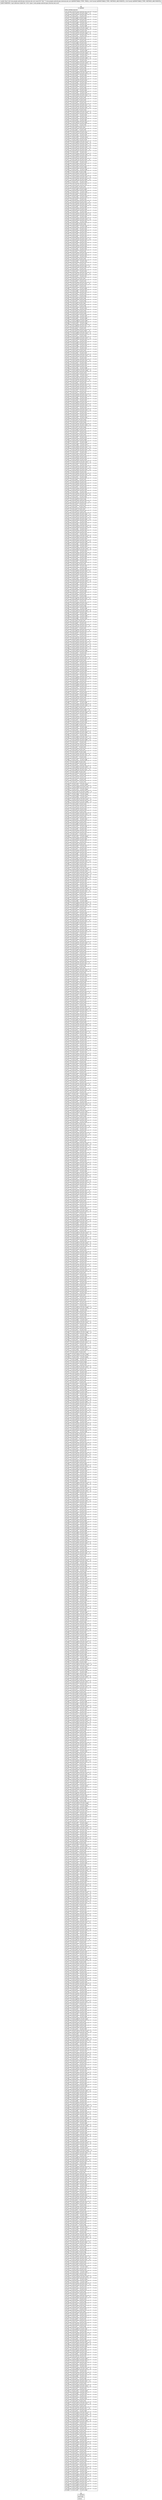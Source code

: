 digraph "CFG forcom.google.android.gms.internal.ads.zzct.zza([B[B)V" {
Node_0 [shape=record,label="{0\:\ 0x0000|MTH_ENTER_BLOCK\l|com.google.android.gms.internal.ads.zzcl r0 = r3.zzvc\lr0.zzsc = r3.zzvc.zzor & (r3.zzvc.zzph ^ \-1)\lcom.google.android.gms.internal.ads.zzcl r0 = r3.zzvc\lr0.zzth = r3.zzvc.zzsc ^ r3.zzvc.zzth\lcom.google.android.gms.internal.ads.zzcl r0 = r3.zzvc\lr0.zzsc = r3.zzvc.zzpp \| r3.zzvc.zzph\lcom.google.android.gms.internal.ads.zzcl r0 = r3.zzvc\lr0.zzsc = r3.zzvc.zzrn ^ r3.zzvc.zzsc\lcom.google.android.gms.internal.ads.zzcl r0 = r3.zzvc\lr0.zzqy = r3.zzvc.zzph ^ r3.zzvc.zzor\lcom.google.android.gms.internal.ads.zzcl r0 = r3.zzvc\lr0.zzsz = r3.zzvc.zzqy ^ r3.zzvc.zzpp\lcom.google.android.gms.internal.ads.zzcl r0 = r3.zzvc\lr0.zzqn = r3.zzvc.zzqy & (r3.zzvc.zzpp ^ \-1)\lcom.google.android.gms.internal.ads.zzcl r0 = r3.zzvc\lr0.zzsx = r3.zzvc.zzph & r3.zzvc.zzor\lcom.google.android.gms.internal.ads.zzcl r0 = r3.zzvc\lr0.zzsy = r3.zzvc.zzsx & (r3.zzvc.zzpp ^ \-1)\lcom.google.android.gms.internal.ads.zzcl r0 = r3.zzvc\lr0.zzsy = r3.zzvc.zzsx ^ r3.zzvc.zzsy\lcom.google.android.gms.internal.ads.zzcl r0 = r3.zzvc\lr0.zztr = r3.zzvc.zzpp \| r3.zzvc.zzsx\lcom.google.android.gms.internal.ads.zzcl r0 = r3.zzvc\lr0.zztr = r3.zzvc.zzrn ^ r3.zzvc.zztr\lcom.google.android.gms.internal.ads.zzcl r0 = r3.zzvc\lr0.zzrw = r3.zzvc.zzpp \| r3.zzvc.zzsx\lcom.google.android.gms.internal.ads.zzcl r0 = r3.zzvc\lr0.zzro = r3.zzvc.zzor & (r3.zzvc.zzsx ^ \-1)\lcom.google.android.gms.internal.ads.zzcl r0 = r3.zzvc\lr0.zzqd = r3.zzvc.zzpp \| r3.zzvc.zzro\lcom.google.android.gms.internal.ads.zzcl r0 = r3.zzvc\lr0.zzqd = r3.zzvc.zzrn ^ r3.zzvc.zzqd\lcom.google.android.gms.internal.ads.zzcl r0 = r3.zzvc\lr0.zztw = r3.zzvc.zzsx & (r3.zzvc.zzpp ^ \-1)\lcom.google.android.gms.internal.ads.zzcl r0 = r3.zzvc\lr0.zztw = r3.zzvc.zzph ^ r3.zzvc.zztw\lcom.google.android.gms.internal.ads.zzcl r0 = r3.zzvc\lr0.zzsn = r3.zzvc.zzsx & (r3.zzvc.zzpp ^ \-1)\lcom.google.android.gms.internal.ads.zzcl r0 = r3.zzvc\lr0.zzsn = r3.zzvc.zzor ^ r3.zzvc.zzsn\lcom.google.android.gms.internal.ads.zzcl r0 = r3.zzvc\lr0.zzqs = r3.zzvc.zzqs & (r3.zzvc.zzow ^ \-1)\lcom.google.android.gms.internal.ads.zzcl r0 = r3.zzvc\lr0.zzqs = r3.zzvc.zzrj ^ r3.zzvc.zzqs\lcom.google.android.gms.internal.ads.zzcl r0 = r3.zzvc\lr0.zzqi = r3.zzvc.zzow \| r3.zzvc.zzqi\lcom.google.android.gms.internal.ads.zzcl r0 = r3.zzvc\lr0.zzqi = r3.zzvc.zzrk ^ r3.zzvc.zzqi\lcom.google.android.gms.internal.ads.zzcl r0 = r3.zzvc\lr0.zzqi = r3.zzvc.zzpm & (r3.zzvc.zzqi ^ \-1)\lcom.google.android.gms.internal.ads.zzcl r0 = r3.zzvc\lr0.zzqi = r3.zzvc.zzqs ^ r3.zzvc.zzqi\lcom.google.android.gms.internal.ads.zzcl r0 = r3.zzvc\lr0.zznv = r3.zzvc.zzqi ^ r3.zzvc.zznv\lcom.google.android.gms.internal.ads.zzcl r0 = r3.zzvc\lr0.zzqi = r3.zzvc.zzoo & r3.zzvc.zzow\lcom.google.android.gms.internal.ads.zzcl r0 = r3.zzvc\lr0.zzqi = r3.zzvc.zznq ^ r3.zzvc.zzqi\lcom.google.android.gms.internal.ads.zzcl r0 = r3.zzvc\lr0.zzsr = r3.zzvc.zzqi ^ r3.zzvc.zzsr\lcom.google.android.gms.internal.ads.zzcl r0 = r3.zzvc\lr0.zzqj = r3.zzvc.zzsr ^ r3.zzvc.zzqj\lcom.google.android.gms.internal.ads.zzcl r0 = r3.zzvc\lr0.zzqv = r3.zzvc.zzqj ^ r3.zzvc.zzqv\lcom.google.android.gms.internal.ads.zzcl r0 = r3.zzvc\lr0.zzon = r3.zzvc.zzqv ^ r3.zzvc.zzon\lcom.google.android.gms.internal.ads.zzcl r0 = r3.zzvc\lr0.zzqv = r3.zzvc.zzof & (r3.zzvc.zzon ^ \-1)\lcom.google.android.gms.internal.ads.zzcl r0 = r3.zzvc\lr0.zzqj = r3.zzvc.zzon \| r3.zzvc.zzof\lcom.google.android.gms.internal.ads.zzcl r0 = r3.zzvc\lr0.zzsr = r3.zzvc.zzon \| r3.zzvc.zzof\lcom.google.android.gms.internal.ads.zzcl r0 = r3.zzvc\lr0.zzsr = r3.zzvc.zzof ^ r3.zzvc.zzsr\lcom.google.android.gms.internal.ads.zzcl r0 = r3.zzvc\lr0.zzsr = r3.zzvc.zzov & (r3.zzvc.zzsr ^ \-1)\lcom.google.android.gms.internal.ads.zzcl r0 = r3.zzvc\lr0.zzsr = r3.zzvc.zzsr & (r3.zzvc.zznx ^ \-1)\lcom.google.android.gms.internal.ads.zzcl r0 = r3.zzvc\lr0.zzrq = r3.zzvc.zzon \| r3.zzvc.zzrq\lcom.google.android.gms.internal.ads.zzcl r0 = r3.zzvc\lr0.zzsb = r3.zzvc.zzsb & (r3.zzvc.zzow ^ \-1)\lcom.google.android.gms.internal.ads.zzcl r0 = r3.zzvc\lr0.zzsb = r3.zzvc.zztn ^ r3.zzvc.zzsb\lcom.google.android.gms.internal.ads.zzcl r0 = r3.zzvc\lr0.zzsq = r3.zzvc.zzsb ^ r3.zzvc.zzsq\lcom.google.android.gms.internal.ads.zzcl r0 = r3.zzvc\lr0.zzpt = r3.zzvc.zzsq ^ r3.zzvc.zzpt\lcom.google.android.gms.internal.ads.zzcl r0 = r3.zzvc\lr0.zzsq = r3.zzvc.zzpt & r3.zzvc.zzpd\lcom.google.android.gms.internal.ads.zzcl r0 = r3.zzvc\lr0.zztf = r3.zzvc.zzsq ^ r3.zzvc.zztf\lcom.google.android.gms.internal.ads.zzcl r0 = r3.zzvc\lr0.zztf = r3.zzvc.zztf \| r3.zzvc.zznr\lcom.google.android.gms.internal.ads.zzcl r0 = r3.zzvc\lr0.zztf = r3.zzvc.zzpt ^ r3.zzvc.zztf\lcom.google.android.gms.internal.ads.zzcl r0 = r3.zzvc\lr0.zzsb = r3.zzvc.zzov & r3.zzvc.zzsq\lcom.google.android.gms.internal.ads.zzcl r0 = r3.zzvc\lr0.zzsb = r3.zzvc.zzsq ^ r3.zzvc.zzsb\lcom.google.android.gms.internal.ads.zzcl r0 = r3.zzvc\lr0.zzrm = r3.zzvc.zzsb ^ r3.zzvc.zzrm\lcom.google.android.gms.internal.ads.zzcl r0 = r3.zzvc\lr0.zzrm = r3.zzvc.zzon \| r3.zzvc.zzrm\lcom.google.android.gms.internal.ads.zzcl r0 = r3.zzvc\lr0.zzsb = r3.zzvc.zzpd & (r3.zzvc.zzsq ^ \-1)\lcom.google.android.gms.internal.ads.zzcl r0 = r3.zzvc\lr0.zztn = r3.zzvc.zzov & (r3.zzvc.zzsb ^ \-1)\lcom.google.android.gms.internal.ads.zzcl r0 = r3.zzvc\lr0.zzqi = r3.zzvc.zzov & (r3.zzvc.zzsb ^ \-1)\lcom.google.android.gms.internal.ads.zzcl r0 = r3.zzvc\lr0.zzqi = r3.zzvc.zznr & (r3.zzvc.zzqi ^ \-1)\lcom.google.android.gms.internal.ads.zzcl r0 = r3.zzvc\lr0.zzqs = r3.zzvc.zzsb ^ r3.zzvc.zzov\lcom.google.android.gms.internal.ads.zzcl r0 = r3.zzvc\lr0.zzrk = r3.zzvc.zzpd & (r3.zzvc.zzpt ^ \-1)\lcom.google.android.gms.internal.ads.zzcl r0 = r3.zzvc\lr0.zzrk = r3.zzvc.zzov & r3.zzvc.zzrk\lcom.google.android.gms.internal.ads.zzcl r0 = r3.zzvc\lr0.zzrj = r3.zzvc.zznr & (r3.zzvc.zzrk ^ \-1)\lcom.google.android.gms.internal.ads.zzcl r0 = r3.zzvc\lr0.zzsd = r3.zzvc.zzpt ^ r3.zzvc.zzsd\lcom.google.android.gms.internal.ads.zzcl r0 = r3.zzvc\lr0.zzqk = r3.zzvc.zzsd \| r3.zzvc.zznr\lcom.google.android.gms.internal.ads.zzcl r0 = r3.zzvc\lr0.zzqk = r3.zzvc.zzon \| r3.zzvc.zzqk\lcom.google.android.gms.internal.ads.zzcl r0 = r3.zzvc\lr0.zzqk = r3.zzvc.zzsd ^ r3.zzvc.zzqk\lcom.google.android.gms.internal.ads.zzcl r0 = r3.zzvc\lr0.zzqk = r3.zzvc.zzpl \| r3.zzvc.zzqk\lcom.google.android.gms.internal.ads.zzcl r0 = r3.zzvc\lr0.zzsd = r3.zzvc.zzov & r3.zzvc.zzpt\lcom.google.android.gms.internal.ads.zzcl r0 = r3.zzvc\lr0.zzps = r3.zzvc.zzsd & (r3.zzvc.zznr ^ \-1)\lcom.google.android.gms.internal.ads.zzcl r0 = r3.zzvc\lr0.zzsi = r3.zzvc.zzpt & (r3.zzvc.zzpd ^ \-1)\lcom.google.android.gms.internal.ads.zzcl r0 = r3.zzvc\lr0.zztm = r3.zzvc.zzsi ^ r3.zzvc.zztm\lcom.google.android.gms.internal.ads.zzcl r0 = r3.zzvc\lr0.zzsi = r3.zzvc.zznr & r3.zzvc.zztm\lcom.google.android.gms.internal.ads.zzcl r0 = r3.zzvc\lr0.zzsi = r3.zzvc.zzon \| r3.zzvc.zzsi\lcom.google.android.gms.internal.ads.zzcl r0 = r3.zzvc\lr0.zzsw = r3.zzvc.zzpt \| r3.zzvc.zzpd\lcom.google.android.gms.internal.ads.zzcl r0 = r3.zzvc\lr0.zzqc = r3.zzvc.zzsw ^ r3.zzvc.zzqc\lcom.google.android.gms.internal.ads.zzcl r0 = r3.zzvc\lr0.zzqi = r3.zzvc.zzqc ^ r3.zzvc.zzqi\lcom.google.android.gms.internal.ads.zzcl r0 = r3.zzvc\lr0.zzrm = r3.zzvc.zzqi ^ r3.zzvc.zzrm\lcom.google.android.gms.internal.ads.zzcl r0 = r3.zzvc\lr0.zzrj = r3.zzvc.zzsw ^ r3.zzvc.zzrj\lcom.google.android.gms.internal.ads.zzcl r0 = r3.zzvc\lr0.zzrj = r3.zzvc.zzrj & (r3.zzvc.zzon ^ \-1)\lcom.google.android.gms.internal.ads.zzcl r0 = r3.zzvc\lr0.zzqi = r3.zzvc.zznr & (r3.zzvc.zzpt ^ \-1)\lcom.google.android.gms.internal.ads.zzcl r0 = r3.zzvc\lr0.zzqc = r3.zzvc.zzpt ^ r3.zzvc.zzpd\lcom.google.android.gms.internal.ads.zzcl r0 = r3.zzvc\lr0.zzqr = r3.zzvc.zzov & r3.zzvc.zzqc\lcom.google.android.gms.internal.ads.zzcl r0 = r3.zzvc\lr0.zzqr = r3.zzvc.zzsb ^ r3.zzvc.zzqr\lcom.google.android.gms.internal.ads.zzcl r0 = r3.zzvc\lr0.zzqr = r3.zzvc.zznr & (r3.zzvc.zzqr ^ \-1)\lcom.google.android.gms.internal.ads.zzcl r0 = r3.zzvc\lr0.zzqr = r3.zzvc.zzsd ^ r3.zzvc.zzqr\lcom.google.android.gms.internal.ads.zzcl r0 = r3.zzvc\lr0.zzqr = r3.zzvc.zzqr & (r3.zzvc.zzon ^ \-1)\lcom.google.android.gms.internal.ads.zzcl r0 = r3.zzvc\lr0.zzqr = r3.zzvc.zzps ^ r3.zzvc.zzqr\lcom.google.android.gms.internal.ads.zzcl r0 = r3.zzvc\lr0.zzqr = r3.zzvc.zzpl \| r3.zzvc.zzqr\lcom.google.android.gms.internal.ads.zzcl r0 = r3.zzvc\lr0.zzqr = r3.zzvc.zzrm ^ r3.zzvc.zzqr\lcom.google.android.gms.internal.ads.zzcl r0 = r3.zzvc\lr0.zzrp = r3.zzvc.zzqr ^ r3.zzvc.zzrp\lcom.google.android.gms.internal.ads.zzcl r0 = r3.zzvc\lr0.zztb = r3.zzvc.zzqc ^ r3.zzvc.zztb\lcom.google.android.gms.internal.ads.zzcl r0 = r3.zzvc\lr0.zztb = r3.zzvc.zztb ^ r3.zzvc.zznr\lcom.google.android.gms.internal.ads.zzcl r0 = r3.zzvc\lr0.zztn = r3.zzvc.zzqc ^ r3.zzvc.zztn\lcom.google.android.gms.internal.ads.zzcl r0 = r3.zzvc\lr0.zztn = r3.zzvc.zztn & (r3.zzvc.zznr ^ \-1)\lcom.google.android.gms.internal.ads.zzcl r0 = r3.zzvc\lr0.zztn = r3.zzvc.zzqs ^ r3.zzvc.zztn\lcom.google.android.gms.internal.ads.zzcl r0 = r3.zzvc\lr0.zzrq = r3.zzvc.zztn ^ r3.zzvc.zzrq\lcom.google.android.gms.internal.ads.zzcl r0 = r3.zzvc\lr0.zztn = r3.zzvc.zznr & r3.zzvc.zzqc\lcom.google.android.gms.internal.ads.zzcl r0 = r3.zzvc\lr0.zztn = r3.zzvc.zzqs ^ r3.zzvc.zztn\lcom.google.android.gms.internal.ads.zzcl r0 = r3.zzvc\lr0.zzrj = r3.zzvc.zztn ^ r3.zzvc.zzrj\lcom.google.android.gms.internal.ads.zzcl r0 = r3.zzvc\lr0.zztn = r3.zzvc.zzov & r3.zzvc.zzqc\lcom.google.android.gms.internal.ads.zzcl r0 = r3.zzvc\lr0.zztn = r3.zzvc.zzsq ^ r3.zzvc.zztn\lcom.google.android.gms.internal.ads.zzcl r0 = r3.zzvc\lr0.zztn = r3.zzvc.zztn \| r3.zzvc.zznr\lcom.google.android.gms.internal.ads.zzcl r0 = r3.zzvc\lr0.zztn = r3.zzvc.zztm ^ r3.zzvc.zztn\lcom.google.android.gms.internal.ads.zzcl r0 = r3.zzvc\lr0.zzsi = r3.zzvc.zztn ^ r3.zzvc.zzsi\lcom.google.android.gms.internal.ads.zzcl r0 = r3.zzvc\lr0.zzsi = r3.zzvc.zzsi & (r3.zzvc.zzpl ^ \-1)\lcom.google.android.gms.internal.ads.zzcl r0 = r3.zzvc\lr0.zzsi = r3.zzvc.zzrq ^ r3.zzvc.zzsi\lcom.google.android.gms.internal.ads.zzcl r0 = r3.zzvc\lr0.zzno = r3.zzvc.zzsi ^ r3.zzvc.zzno\lcom.google.android.gms.internal.ads.zzcl r0 = r3.zzvc\lr0.zzsi = r3.zzvc.zzov & (r3.zzvc.zzqc ^ \-1)\lcom.google.android.gms.internal.ads.zzcl r0 = r3.zzvc\lr0.zzsi = r3.zzvc.zzsw ^ r3.zzvc.zzsi\lcom.google.android.gms.internal.ads.zzcl r0 = r3.zzvc\lr0.zzsi = r3.zzvc.zzsi \| r3.zzvc.zznr\lcom.google.android.gms.internal.ads.zzcl r0 = r3.zzvc\lr0.zzsi = r3.zzvc.zzrk ^ r3.zzvc.zzsi\lcom.google.android.gms.internal.ads.zzcl r0 = r3.zzvc\lr0.zzsi = r3.zzvc.zzsi & (r3.zzvc.zzon ^ \-1)\lcom.google.android.gms.internal.ads.zzcl r0 = r3.zzvc\lr0.zzsi = r3.zzvc.zztb ^ r3.zzvc.zzsi\lcom.google.android.gms.internal.ads.zzcl r0 = r3.zzvc\lr0.zzqk = r3.zzvc.zzsi ^ r3.zzvc.zzqk\lcom.google.android.gms.internal.ads.zzcl r0 = r3.zzvc\lr0.zzoc = r3.zzvc.zzqk ^ r3.zzvc.zzoc\lcom.google.android.gms.internal.ads.zzcl r0 = r3.zzvc\lr0.zztc = r3.zzvc.zzqc ^ r3.zzvc.zztc\lcom.google.android.gms.internal.ads.zzcl r0 = r3.zzvc\lr0.zzqi = r3.zzvc.zztc ^ r3.zzvc.zzqi\lcom.google.android.gms.internal.ads.zzcl r0 = r3.zzvc\lr0.zzqi = r3.zzvc.zzon \| r3.zzvc.zzqi\lcom.google.android.gms.internal.ads.zzcl r0 = r3.zzvc\lr0.zzqi = r3.zzvc.zztf ^ r3.zzvc.zzqi\lcom.google.android.gms.internal.ads.zzcl r0 = r3.zzvc\lr0.zzqi = r3.zzvc.zzqi \| r3.zzvc.zzpl\lcom.google.android.gms.internal.ads.zzcl r0 = r3.zzvc\lr0.zzqi = r3.zzvc.zzrj ^ r3.zzvc.zzqi\lcom.google.android.gms.internal.ads.zzcl r0 = r3.zzvc\lr0.zzoy = r3.zzvc.zzqi ^ r3.zzvc.zzoy\lcom.google.android.gms.internal.ads.zzcl r0 = r3.zzvc\lr0.zzqi = r3.zzvc.zznu \| r3.zzvc.zzoy\lcom.google.android.gms.internal.ads.zzcl r0 = r3.zzvc\lr0.zzpv = r3.zzvc.zzso \| r3.zzvc.zzpv\lcom.google.android.gms.internal.ads.zzcl r0 = r3.zzvc\lr0.zzpv = r3.zzvc.zzog ^ r3.zzvc.zzpv\lcom.google.android.gms.internal.ads.zzcl r0 = r3.zzvc\lr0.zzpk = r3.zzvc.zzpv ^ r3.zzvc.zzpk\lcom.google.android.gms.internal.ads.zzcl r0 = r3.zzvc\lr0.zzqg = r3.zzvc.zzqg & r3.zzvc.zzpk\lcom.google.android.gms.internal.ads.zzcl r0 = r3.zzvc\lr0.zzqg = r3.zzvc.zzsh ^ r3.zzvc.zzqg\lcom.google.android.gms.internal.ads.zzcl r0 = r3.zzvc\lr0.zzti = r3.zzvc.zzpk & (r3.zzvc.zzti ^ \-1)\lcom.google.android.gms.internal.ads.zzcl r0 = r3.zzvc\lr0.zzti = r3.zzvc.zzsg ^ r3.zzvc.zzti\lcom.google.android.gms.internal.ads.zzcl r0 = r3.zzvc\lr0.zzti = r3.zzvc.zzti & (r3.zzvc.zzqw ^ \-1)\lcom.google.android.gms.internal.ads.zzcl r0 = r3.zzvc\lr0.zzsp = r3.zzvc.zzpk & (r3.zzvc.zzsp ^ \-1)\lcom.google.android.gms.internal.ads.zzcl r0 = r3.zzvc\lr0.zzsp = r3.zzvc.zztl ^ r3.zzvc.zzsp\lcom.google.android.gms.internal.ads.zzcl r0 = r3.zzvc\lr0.zzrd = r3.zzvc.zzpk & (r3.zzvc.zzrd ^ \-1)\lcom.google.android.gms.internal.ads.zzcl r0 = r3.zzvc\lr0.zzrd = r3.zzvc.zzry ^ r3.zzvc.zzrd\lcom.google.android.gms.internal.ads.zzcl r0 = r3.zzvc\lr0.zzrd = r3.zzvc.zzqw \| r3.zzvc.zzrd\lcom.google.android.gms.internal.ads.zzcl r0 = r3.zzvc\lr0.zzrd = r3.zzvc.zzqg ^ r3.zzvc.zzrd\lcom.google.android.gms.internal.ads.zzcl r0 = r3.zzvc\lr0.zzoz = r3.zzvc.zzrd ^ r3.zzvc.zzoz\lcom.google.android.gms.internal.ads.zzcl r0 = r3.zzvc\lr0.zzrd = r3.zzvc.zzoz \| r3.zzvc.zzrn\lcom.google.android.gms.internal.ads.zzcl r0 = r3.zzvc\lr0.zzrd = r3.zzvc.zztp ^ r3.zzvc.zzrd\lcom.google.android.gms.internal.ads.zzcl r0 = r3.zzvc\lr0.zzrd = r3.zzvc.zznv & (r3.zzvc.zzrd ^ \-1)\lcom.google.android.gms.internal.ads.zzcl r0 = r3.zzvc\lr0.zzsz = r3.zzvc.zzsz ^ r3.zzvc.zzoz\lcom.google.android.gms.internal.ads.zzcl r0 = r3.zzvc\lr0.zztp = r3.zzvc.zzoz & (r3.zzvc.zzte ^ \-1)\lcom.google.android.gms.internal.ads.zzcl r0 = r3.zzvc\lr0.zztp = r3.zzvc.zzsy ^ r3.zzvc.zztp\lcom.google.android.gms.internal.ads.zzcl r0 = r3.zzvc\lr0.zzqg = r3.zzvc.zztp & r3.zzvc.zznv\lcom.google.android.gms.internal.ads.zzcl r0 = r3.zzvc\lr0.zzqg = r3.zzvc.zztp ^ r3.zzvc.zzqg\lcom.google.android.gms.internal.ads.zzcl r0 = r3.zzvc\lr0.zzqg = r3.zzvc.zzpx & (r3.zzvc.zzqg ^ \-1)\lcom.google.android.gms.internal.ads.zzcl r0 = r3.zzvc\lr0.zzrw = r3.zzvc.zzoz \| r3.zzvc.zzrw\lcom.google.android.gms.internal.ads.zzcl r0 = r3.zzvc\lr0.zzrw = r3.zzvc.zzqn ^ r3.zzvc.zzrw\lcom.google.android.gms.internal.ads.zzcl r0 = r3.zzvc\lr0.zzrw = r3.zzvc.zznv & r3.zzvc.zzrw\lcom.google.android.gms.internal.ads.zzcl r0 = r3.zzvc\lr0.zztr = r3.zzvc.zztr & (r3.zzvc.zzoz ^ \-1)\lcom.google.android.gms.internal.ads.zzcl r0 = r3.zzvc\lr0.zztr = r3.zzvc.zzqz ^ r3.zzvc.zztr\lcom.google.android.gms.internal.ads.zzcl r0 = r3.zzvc\lr0.zztr = r3.zzvc.zznv & (r3.zzvc.zztr ^ \-1)\lcom.google.android.gms.internal.ads.zzcl r0 = r3.zzvc\lr0.zzsc = r3.zzvc.zzoz & (r3.zzvc.zzsc ^ \-1)\lcom.google.android.gms.internal.ads.zzcl r0 = r3.zzvc\lr0.zzsc = r3.zzvc.zzte ^ r3.zzvc.zzsc\lcom.google.android.gms.internal.ads.zzcl r0 = r3.zzvc\lr0.zztr = r3.zzvc.zzsc ^ r3.zzvc.zztr\lcom.google.android.gms.internal.ads.zzcl r0 = r3.zzvc\lr0.zztq = r3.zzvc.zztq & (r3.zzvc.zzoz ^ \-1)\lcom.google.android.gms.internal.ads.zzcl r0 = r3.zzvc\lr0.zztq = r3.zzvc.zzpp ^ r3.zzvc.zztq\lcom.google.android.gms.internal.ads.zzcl r0 = r3.zzvc\lr0.zzrd = r3.zzvc.zztq ^ r3.zzvc.zzrd\lcom.google.android.gms.internal.ads.zzcl r0 = r3.zzvc\lr0.zzrd = r3.zzvc.zzpx & r3.zzvc.zzrd\lcom.google.android.gms.internal.ads.zzcl r0 = r3.zzvc\lr0.zzsy = r3.zzvc.zzsy & (r3.zzvc.zzoz ^ \-1)\lcom.google.android.gms.internal.ads.zzcl r0 = r3.zzvc\lr0.zzsy = r3.zzvc.zzsx ^ r3.zzvc.zzsy\lcom.google.android.gms.internal.ads.zzcl r0 = r3.zzvc\lr0.zzsy = r3.zzvc.zznv & (r3.zzvc.zzsy ^ \-1)\lcom.google.android.gms.internal.ads.zzcl r0 = r3.zzvc\lr0.zzsy = r3.zzvc.zzsz ^ r3.zzvc.zzsy\lcom.google.android.gms.internal.ads.zzcl r0 = r3.zzvc\lr0.zzrd = r3.zzvc.zzsy ^ r3.zzvc.zzrd\lcom.google.android.gms.internal.ads.zzcl r0 = r3.zzvc\lr0.zznq = r3.zzvc.zzrd ^ r3.zzvc.zznq\lcom.google.android.gms.internal.ads.zzcl r0 = r3.zzvc\lr0.zzrd = r3.zzvc.zzst \| r3.zzvc.zznq\lcom.google.android.gms.internal.ads.zzcl r0 = r3.zzvc\lr0.zzsy = r3.zzvc.zzst \| r3.zzvc.zznq\lcom.google.android.gms.internal.ads.zzcl r0 = r3.zzvc\lr0.zzsz = r3.zzvc.zzst & (r3.zzvc.zznq ^ \-1)\lcom.google.android.gms.internal.ads.zzcl r0 = r3.zzvc\lr0.zztq = r3.zzvc.zzst \| r3.zzvc.zznq\lcom.google.android.gms.internal.ads.zzcl r0 = r3.zzvc\lr0.zzsc = r3.zzvc.zznq \| r3.zzvc.zzst\lcom.google.android.gms.internal.ads.zzcl r0 = r3.zzvc\lr0.zzsc = r3.zzvc.zzst ^ r3.zzvc.zzsc\lcom.google.android.gms.internal.ads.zzcl r0 = r3.zzvc\lr0.zzrn = r3.zzvc.zzoz \| r3.zzvc.zzrn\lcom.google.android.gms.internal.ads.zzcl r0 = r3.zzvc\lr0.zzrn = r3.zzvc.zzth ^ r3.zzvc.zzrn\lcom.google.android.gms.internal.ads.zzcl r0 = r3.zzvc\lr0.zzqd = r3.zzvc.zzoz \| r3.zzvc.zzqd\lcom.google.android.gms.internal.ads.zzcl r0 = r3.zzvc\lr0.zzqd = r3.zzvc.zzte ^ r3.zzvc.zzqd\lcom.google.android.gms.internal.ads.zzcl r0 = r3.zzvc\lr0.zzrw = r3.zzvc.zzqd ^ r3.zzvc.zzrw\lcom.google.android.gms.internal.ads.zzcl r0 = r3.zzvc\lr0.zzqd = r3.zzvc.zzoj & (r3.zzvc.zzoz ^ \-1)\lcom.google.android.gms.internal.ads.zzcl r0 = r3.zzvc\lr0.zzte = r3.zzvc.zzte & (r3.zzvc.zzoz ^ \-1)\lcom.google.android.gms.internal.ads.zzcl r0 = r3.zzvc\lr0.zzte = r3.zzvc.zztw ^ r3.zzvc.zzte\lcom.google.android.gms.internal.ads.zzcl r0 = r3.zzvc\lr0.zztw = r3.zzvc.zzoz \| r3.zzvc.zznt\lcom.google.android.gms.internal.ads.zzcl r0 = r3.zzvc\lr0.zzth = r3.zzvc.zzoj & r3.zzvc.zztw\lcom.google.android.gms.internal.ads.zzcl r0 = r3.zzvc\lr0.zzqz = r3.zzvc.zzoj & r3.zzvc.zztw\lcom.google.android.gms.internal.ads.zzcl r0 = r3.zzvc\lr0.zztw = r3.zzvc.zztw & (r3.zzvc.zznt ^ \-1)\lcom.google.android.gms.internal.ads.zzcl r0 = r3.zzvc\lr0.zzth = r3.zzvc.zztw ^ r3.zzvc.zzth\lcom.google.android.gms.internal.ads.zzcl r0 = r3.zzvc\lr0.zzth = r3.zzvc.zzor & (r3.zzvc.zzth ^ \-1)\lcom.google.android.gms.internal.ads.zzcl r0 = r3.zzvc\lr0.zztw = r3.zzvc.zzoj & (r3.zzvc.zzoz ^ \-1)\lcom.google.android.gms.internal.ads.zzcl r0 = r3.zzvc\lr0.zztp = r3.zzvc.zzoj & r3.zzvc.zzoz\lcom.google.android.gms.internal.ads.zzcl r0 = r3.zzvc\lr0.zzry = r3.zzvc.zznt & (r3.zzvc.zzoz ^ \-1)\lcom.google.android.gms.internal.ads.zzcl r0 = r3.zzvc\lr0.zzqz = r3.zzvc.zzry ^ r3.zzvc.zzqz\lcom.google.android.gms.internal.ads.zzcl r0 = r3.zzvc\lr0.zzrl = r3.zzvc.zzqz ^ r3.zzvc.zzrl\lcom.google.android.gms.internal.ads.zzcl r0 = r3.zzvc\lr0.zzrl = r3.zzvc.zzqu & r3.zzvc.zzrl\lcom.google.android.gms.internal.ads.zzcl r0 = r3.zzvc\lr0.zzry = r3.zzvc.zzoj & r3.zzvc.zzry\lcom.google.android.gms.internal.ads.zzcl r0 = r3.zzvc\lr0.zzry = r3.zzvc.zznt ^ r3.zzvc.zzry\lcom.google.android.gms.internal.ads.zzcl r0 = r3.zzvc\lr0.zzqz = r3.zzvc.zzoz & r3.zzvc.zznt\lcom.google.android.gms.internal.ads.zzcl r0 = r3.zzvc\lr0.zztp = r3.zzvc.zzqz ^ r3.zzvc.zztp\lcom.google.android.gms.internal.ads.zzcl r0 = r3.zzvc\lr0.zztp = r3.zzvc.zzor & (r3.zzvc.zztp ^ \-1)\lcom.google.android.gms.internal.ads.zzcl r0 = r3.zzvc\lr0.zztp = r3.zzvc.zzry ^ r3.zzvc.zztp\lcom.google.android.gms.internal.ads.zzcl r0 = r3.zzvc\lr0.zztl = r3.zzvc.zzoj & r3.zzvc.zzqz\lcom.google.android.gms.internal.ads.zzcl r0 = r3.zzvc\lr0.zztl = r3.zzvc.zzor & (r3.zzvc.zztl ^ \-1)\lcom.google.android.gms.internal.ads.zzcl r0 = r3.zzvc\lr0.zztl = r3.zzvc.zzse ^ r3.zzvc.zztl\lcom.google.android.gms.internal.ads.zzcl r0 = r3.zzvc\lr0.zzrl = r3.zzvc.zztl ^ r3.zzvc.zzrl\lcom.google.android.gms.internal.ads.zzcl r0 = r3.zzvc\lr0.zztl = r3.zzvc.zzrl \| r3.zzvc.zzsf\lcom.google.android.gms.internal.ads.zzcl r0 = r3.zzvc\lr0.zzrl = r3.zzvc.zzsf & r3.zzvc.zzrl\lcom.google.android.gms.internal.ads.zzcl r0 = r3.zzvc\lr0.zzse = r3.zzvc.zzoj & (r3.zzvc.zzqz ^ \-1)\lcom.google.android.gms.internal.ads.zzcl r0 = r3.zzvc\lr0.zzse = r3.zzvc.zzor & (r3.zzvc.zzse ^ \-1)\lcom.google.android.gms.internal.ads.zzcl r0 = r3.zzvc\lr0.zzsg = r3.zzvc.zzoj & (r3.zzvc.zzqz ^ \-1)\lcom.google.android.gms.internal.ads.zzcl r0 = r3.zzvc\lr0.zzsg = r3.zzvc.zzoz ^ r3.zzvc.zzsg\lcom.google.android.gms.internal.ads.zzcl r0 = r3.zzvc\lr0.zzrg = r3.zzvc.zzsg ^ r3.zzvc.zzrg\lcom.google.android.gms.internal.ads.zzcl r0 = r3.zzvc\lr0.zzrg = r3.zzvc.zzqu & (r3.zzvc.zzrg ^ \-1)\lcom.google.android.gms.internal.ads.zzcl r0 = r3.zzvc\lr0.zztw = r3.zzvc.zzqz ^ r3.zzvc.zztw\lcom.google.android.gms.internal.ads.zzcl r0 = r3.zzvc\lr0.zzsg = r3.zzvc.zzor & r3.zzvc.zztw\lcom.google.android.gms.internal.ads.zzcl r0 = r3.zzvc\lr0.zzsg = r3.zzvc.zzry ^ r3.zzvc.zzsg\lcom.google.android.gms.internal.ads.zzcl r0 = r3.zzvc\lr0.zzsg = r3.zzvc.zzqu & (r3.zzvc.zzsg ^ \-1)\lcom.google.android.gms.internal.ads.zzcl r0 = r3.zzvc\lr0.zztw = r3.zzvc.zzor & r3.zzvc.zztw\lcom.google.android.gms.internal.ads.zzcl r0 = r3.zzvc\lr0.zzqz = r3.zzvc.zznt & (r3.zzvc.zzqz ^ \-1)\lcom.google.android.gms.internal.ads.zzcl r0 = r3.zzvc\lr0.zzqd = r3.zzvc.zzqz ^ r3.zzvc.zzqd\lcom.google.android.gms.internal.ads.zzcl r0 = r3.zzvc\lr0.zztw = r3.zzvc.zzqd ^ r3.zzvc.zztw\lcom.google.android.gms.internal.ads.zzcl r0 = r3.zzvc\lr0.zztw = r3.zzvc.zzqu & (r3.zzvc.zztw ^ \-1)\lcom.google.android.gms.internal.ads.zzcl r0 = r3.zzvc\lr0.zztw = r3.zzvc.zztp ^ r3.zzvc.zztw\lcom.google.android.gms.internal.ads.zzcl r0 = r3.zzvc\lr0.zzqz = r3.zzvc.zzoj & (r3.zzvc.zzqz ^ \-1)\lcom.google.android.gms.internal.ads.zzcl r0 = r3.zzvc\lr0.zzqz = r3.zzvc.zzoz ^ r3.zzvc.zzqz\lcom.google.android.gms.internal.ads.zzcl r0 = r3.zzvc\lr0.zzth = r3.zzvc.zzqz ^ r3.zzvc.zzth\lcom.google.android.gms.internal.ads.zzcl r0 = r3.zzvc\lr0.zzrg = r3.zzvc.zzth ^ r3.zzvc.zzrg\lcom.google.android.gms.internal.ads.zzcl r0 = r3.zzvc\lr0.zzth = r3.zzvc.zzrg \| r3.zzvc.zzsf\lcom.google.android.gms.internal.ads.zzcl r0 = r3.zzvc\lr0.zzth = r3.zzvc.zztw ^ r3.zzvc.zzth\lcom.google.android.gms.internal.ads.zzcl r0 = r3.zzvc\lr0.zzth = r3.zzvc.zzth ^ r3.zzvc.zzpk\lcom.google.android.gms.internal.ads.zzcl r0 = r3.zzvc\lr0.zztq = r3.zzvc.zzth & (r3.zzvc.zztq ^ \-1)\lcom.google.android.gms.internal.ads.zzcl r0 = r3.zzvc\lr0.zzrg = r3.zzvc.zzsf & r3.zzvc.zzrg\lcom.google.android.gms.internal.ads.zzcl r0 = r3.zzvc\lr0.zzrg = r3.zzvc.zztw ^ r3.zzvc.zzrg\lcom.google.android.gms.internal.ads.zzcl r0 = r3.zzvc\lr0.zzow = r3.zzvc.zzrg ^ r3.zzvc.zzow\lcom.google.android.gms.internal.ads.zzcl r0 = r3.zzvc\lr0.zzrg = r3.zzvc.zzsc & (r3.zzvc.zzow ^ \-1)\lcom.google.android.gms.internal.ads.zzcl r0 = r3.zzvc\lr0.zzse = r3.zzvc.zzqz ^ r3.zzvc.zzse\lcom.google.android.gms.internal.ads.zzcl r0 = r3.zzvc\lr0.zzsg = r3.zzvc.zzse ^ r3.zzvc.zzsg\lcom.google.android.gms.internal.ads.zzcl r0 = r3.zzvc\lr0.zzrl = r3.zzvc.zzsg ^ r3.zzvc.zzrl\lcom.google.android.gms.internal.ads.zzcl r0 = r3.zzvc\lr0.zzpo = r3.zzvc.zzrl ^ r3.zzvc.zzpo\lcom.google.android.gms.internal.ads.zzcl r0 = r3.zzvc\lr0.zztl = r3.zzvc.zzsg ^ r3.zzvc.zztl\lcom.google.android.gms.internal.ads.zzcl r0 = r3.zzvc\lr0.zzpy = r3.zzvc.zztl ^ r3.zzvc.zzpy\lcom.google.android.gms.internal.ads.zzcl r0 = r3.zzvc\lr0.zztl = r3.zzvc.zzpy & (r3.zzvc.zzno ^ \-1)\lcom.google.android.gms.internal.ads.zzcl r0 = r3.zzvc\lr0.zztl = r3.zzvc.zzno ^ r3.zzvc.zztl\lcom.google.android.gms.internal.ads.zzcl r0 = r3.zzvc\lr0.zzsg = r3.zzvc.zzpy & r3.zzvc.zzno\lcom.google.android.gms.internal.ads.zzcl r0 = r3.zzvc\lr0.zzqy = r3.zzvc.zzoz \| r3.zzvc.zzqy\lcom.google.android.gms.internal.ads.zzcl r0 = r3.zzvc\lr0.zzqy = r3.zzvc.zzsn ^ r3.zzvc.zzqy\lcom.google.android.gms.internal.ads.zzcl r0 = r3.zzvc\lr0.zzqy = r3.zzvc.zznv & (r3.zzvc.zzqy ^ \-1)\lcom.google.android.gms.internal.ads.zzcl r0 = r3.zzvc\lr0.zzqy = r3.zzvc.zzte ^ r3.zzvc.zzqy\lcom.google.android.gms.internal.ads.zzcl r0 = r3.zzvc\lr0.zzqg = r3.zzvc.zzqy ^ r3.zzvc.zzqg\lcom.google.android.gms.internal.ads.zzcl r0 = r3.zzvc\lr0.zzok = r3.zzvc.zzqg ^ r3.zzvc.zzok\lcom.google.android.gms.internal.ads.zzcl r0 = r3.zzvc\lr0.zzri = r3.zzvc.zzoz \| r3.zzvc.zzri\lcom.google.android.gms.internal.ads.zzcl r0 = r3.zzvc\lr0.zzri = r3.zzvc.zzqn ^ r3.zzvc.zzri\lcom.google.android.gms.internal.ads.zzcl r0 = r3.zzvc\lr0.zzri = r3.zzvc.zznv & (r3.zzvc.zzri ^ \-1)\lcom.google.android.gms.internal.ads.zzcl r0 = r3.zzvc\lr0.zzri = r3.zzvc.zzro ^ r3.zzvc.zzri\lcom.google.android.gms.internal.ads.zzcl r0 = r3.zzvc\lr0.zzri = r3.zzvc.zzpx & (r3.zzvc.zzri ^ \-1)\lcom.google.android.gms.internal.ads.zzcl r0 = r3.zzvc\lr0.zzri = r3.zzvc.zzrw ^ r3.zzvc.zzri\lcom.google.android.gms.internal.ads.zzcl r0 = r3.zzvc\lr0.zzns = r3.zzvc.zzri ^ r3.zzvc.zzns\lcom.google.android.gms.internal.ads.zzcl r0 = r3.zzvc\lr0.zzri = r3.zzvc.zzns & r3.zzvc.zzoi\lcom.google.android.gms.internal.ads.zzcl r0 = r3.zzvc\lr0.zzrw = r3.zzvc.zzoi & (r3.zzvc.zzri ^ \-1)\lcom.google.android.gms.internal.ads.zzcl r0 = r3.zzvc\lr0.zzro = r3.zzvc.zzns & (r3.zzvc.zzoi ^ \-1)\lcom.google.android.gms.internal.ads.zzcl r0 = r3.zzvc\lr0.zzqn = r3.zzvc.zzro & (r3.zzvc.zzoy ^ \-1)\lcom.google.android.gms.internal.ads.zzcl r0 = r3.zzvc\lr0.zzqg = r3.zzvc.zzoi & (r3.zzvc.zzns ^ \-1)\lcom.google.android.gms.internal.ads.zzcl r0 = r3.zzvc\lr0.zzqy = r3.zzvc.zzoy & r3.zzvc.zzqg\lcom.google.android.gms.internal.ads.zzcl r0 = r3.zzvc\lr0.zzte = r3.zzvc.zzns ^ r3.zzvc.zzoi\lcom.google.android.gms.internal.ads.zzcl r0 = r3.zzvc\lr0.zzsn = r3.zzvc.zzoi \| r3.zzvc.zzns\lcom.google.android.gms.internal.ads.zzcl r0 = r3.zzvc\lr0.zzrl = r3.zzvc.zzsn & (r3.zzvc.zzoi ^ \-1)\lcom.google.android.gms.internal.ads.zzcl r0 = r3.zzvc\lr0.zzsx = r3.zzvc.zzoz \| r3.zzvc.zzsx\lcom.google.android.gms.internal.ads.zzcl r0 = r3.zzvc\lr0.zzsx = r3.zzvc.zzrx ^ r3.zzvc.zzsx\lcom.google.android.gms.internal.ads.zzcl r0 = r3.zzvc\lr0.zzsx = r3.zzvc.zzsx & r3.zzvc.zznv\lcom.google.android.gms.internal.ads.zzcl r0 = r3.zzvc\lr0.zzsx = r3.zzvc.zzrn ^ r3.zzvc.zzsx\lcom.google.android.gms.internal.ads.zzcl r0 = r3.zzvc\lr0.zzsx = r3.zzvc.zzsx & r3.zzvc.zzpx\lcom.google.android.gms.internal.ads.zzcl r0 = r3.zzvc\lr0.zzsx = r3.zzvc.zztr ^ r3.zzvc.zzsx\lcom.google.android.gms.internal.ads.zzcl r0 = r3.zzvc\lr0.zzoe = r3.zzvc.zzsx ^ r3.zzvc.zzoe\lcom.google.android.gms.internal.ads.zzcl r0 = r3.zzvc\lr0.zzrr = r3.zzvc.zzpk & (r3.zzvc.zzrr ^ \-1)\lcom.google.android.gms.internal.ads.zzcl r0 = r3.zzvc\lr0.zzrr = r3.zzvc.zzob ^ r3.zzvc.zzrr\lcom.google.android.gms.internal.ads.zzcl r0 = r3.zzvc\lr0.zzrr = r3.zzvc.zzqw \| r3.zzvc.zzrr\lcom.google.android.gms.internal.ads.zzcl r0 = r3.zzvc\lr0.zzrv = r3.zzvc.zzpk & r3.zzvc.zzrv\lcom.google.android.gms.internal.ads.zzcl r0 = r3.zzvc\lr0.zzrv = r3.zzvc.zzru ^ r3.zzvc.zzrv\lcom.google.android.gms.internal.ads.zzcl r0 = r3.zzvc\lr0.zzti = r3.zzvc.zzrv ^ r3.zzvc.zzti\lcom.google.android.gms.internal.ads.zzcl r0 = r3.zzvc\lr0.zzod = r3.zzvc.zzti ^ r3.zzvc.zzod\lcom.google.android.gms.internal.ads.zzcl r0 = r3.zzvc\lr0.zzti = r3.zzvc.zzod ^ r3.zzvc.zzpb\lcom.google.android.gms.internal.ads.zzcl r0 = r3.zzvc\lr0.zzrv = r3.zzvc.zzti & r3.zzvc.zzot\lcom.google.android.gms.internal.ads.zzcl r0 = r3.zzvc\lr0.zzrv = r3.zzvc.zztj ^ r3.zzvc.zzrv\lcom.google.android.gms.internal.ads.zzcl r0 = r3.zzvc\lr0.zzqh = r3.zzvc.zzrv ^ r3.zzvc.zzqh\lcom.google.android.gms.internal.ads.zzcl r0 = r3.zzvc\lr0.zzrv = r3.zzvc.zzod & (r3.zzvc.zzpx ^ \-1)\lcom.google.android.gms.internal.ads.zzcl r0 = r3.zzvc\lr0.zztj = r3.zzvc.zzpx \| r3.zzvc.zzrv\lcom.google.android.gms.internal.ads.zzcl r0 = r3.zzvc\lr0.zztj = r3.zzvc.zztj & (r3.zzvc.zzpb ^ \-1)\lcom.google.android.gms.internal.ads.zzcl r0 = r3.zzvc\lr0.zzru = r3.zzvc.zzrv & (r3.zzvc.zzpb ^ \-1)\lcom.google.android.gms.internal.ads.zzcl r0 = r3.zzvc\lr0.zzru = r3.zzvc.zzrv ^ r3.zzvc.zzru\lcom.google.android.gms.internal.ads.zzcl r0 = r3.zzvc\lr0.zzru = r3.zzvc.zzru & r3.zzvc.zzot\lcom.google.android.gms.internal.ads.zzcl r0 = r3.zzvc\lr0.zzob = r3.zzvc.zzrv ^ r3.zzvc.zzpb\lcom.google.android.gms.internal.ads.zzcl r0 = r3.zzvc\lr0.zzob = r3.zzvc.zzot & r3.zzvc.zzob\lcom.google.android.gms.internal.ads.zzcl r0 = r3.zzvc\lr0.zzrv = r3.zzvc.zzpb \| r3.zzvc.zzrv\lcom.google.android.gms.internal.ads.zzcl r0 = r3.zzvc\lr0.zzsx = r3.zzvc.zzod ^ r3.zzvc.zzpx\lcom.google.android.gms.internal.ads.zzcl r0 = r3.zzvc\lr0.zzsu = r3.zzvc.zzsx ^ r3.zzvc.zzsu\lcom.google.android.gms.internal.ads.zzcl r0 = r3.zzvc\lr0.zztr = r3.zzvc.zzod & (r3.zzvc.zzpb ^ \-1)\lcom.google.android.gms.internal.ads.zzcl r0 = r3.zzvc\lr0.zzqe = r3.zzvc.zztr ^ r3.zzvc.zzqe\lcom.google.android.gms.internal.ads.zzcl r0 = r3.zzvc\lr0.zzqe = r3.zzvc.zzqe & (r3.zzvc.zzol ^ \-1)\lcom.google.android.gms.internal.ads.zzcl r0 = r3.zzvc\lr0.zztr = r3.zzvc.zzod & (r3.zzvc.zzpb ^ \-1)\lcom.google.android.gms.internal.ads.zzcl r0 = r3.zzvc\lr0.zztr = r3.zzvc.zzsx ^ r3.zzvc.zztr\lcom.google.android.gms.internal.ads.zzcl r0 = r3.zzvc\lr0.zztr = r3.zzvc.zztr & r3.zzvc.zzot\lcom.google.android.gms.internal.ads.zzcl r0 = r3.zzvc\lr0.zztr = r3.zzvc.zztj ^ r3.zzvc.zztr\lcom.google.android.gms.internal.ads.zzcl r0 = r3.zzvc\lr0.zztr = r3.zzvc.zzol \| r3.zzvc.zztr\lcom.google.android.gms.internal.ads.zzcl r0 = r3.zzvc\lr0.zztj = r3.zzvc.zzod \| r3.zzvc.zzpx\lcom.google.android.gms.internal.ads.zzcl r0 = r3.zzvc\lr0.zzrn = r3.zzvc.zzot & (r3.zzvc.zztj ^ \-1)\lcom.google.android.gms.internal.ads.zzcl r0 = r3.zzvc\lr0.zzrn = r3.zzvc.zzti ^ r3.zzvc.zzrn\lcom.google.android.gms.internal.ads.zzcl r0 = r3.zzvc\lr0.zzqp = r3.zzvc.zzrn ^ r3.zzvc.zzqp\lcom.google.android.gms.internal.ads.zzcl r0 = r3.zzvc\lr0.zztj = r3.zzvc.zzpb \| r3.zzvc.zztj\lcom.google.android.gms.internal.ads.zzcl r0 = r3.zzvc\lr0.zztj = r3.zzvc.zzod ^ r3.zzvc.zztj\lcom.google.android.gms.internal.ads.zzcl r0 = r3.zzvc\lr0.zzrn = r3.zzvc.zzpx & (r3.zzvc.zzod ^ \-1)\lcom.google.android.gms.internal.ads.zzcl r0 = r3.zzvc\lr0.zzti = r3.zzvc.zzpx & (r3.zzvc.zzrn ^ \-1)\lcom.google.android.gms.internal.ads.zzcl r0 = r3.zzvc\lr0.zzti = r3.zzvc.zzpb \| r3.zzvc.zzti\lcom.google.android.gms.internal.ads.zzcl r0 = r3.zzvc\lr0.zzti = r3.zzvc.zzrn ^ r3.zzvc.zzti\lcom.google.android.gms.internal.ads.zzcl r0 = r3.zzvc\lr0.zzti = r3.zzvc.zzot & r3.zzvc.zzti\lcom.google.android.gms.internal.ads.zzcl r0 = r3.zzvc\lr0.zzti = r3.zzvc.zzsx ^ r3.zzvc.zzti\lcom.google.android.gms.internal.ads.zzcl r0 = r3.zzvc\lr0.zzts = r3.zzvc.zzti ^ r3.zzvc.zzts\lcom.google.android.gms.internal.ads.zzcl r0 = r3.zzvc\lr0.zzqm = r3.zzvc.zzrn ^ r3.zzvc.zzqm\lcom.google.android.gms.internal.ads.zzcl r0 = r3.zzvc\lr0.zzqm = r3.zzvc.zzqm & (r3.zzvc.zzol ^ \-1)\lcom.google.android.gms.internal.ads.zzcl r0 = r3.zzvc\lr0.zzqm = r3.zzvc.zzru ^ r3.zzvc.zzqm\lcom.google.android.gms.internal.ads.zzcl r0 = r3.zzvc\lr0.zzqm = r3.zzvc.zznv & (r3.zzvc.zzqm ^ \-1)\lcom.google.android.gms.internal.ads.zzcl r0 = r3.zzvc\lr0.zzqm = r3.zzvc.zzqp ^ r3.zzvc.zzqm\lcom.google.android.gms.internal.ads.zzcl r0 = r3.zzvc\lr0.zzou = r3.zzvc.zzqm ^ r3.zzvc.zzou\lcom.google.android.gms.internal.ads.zzcl r0 = r3.zzvc\lr0.zzqm = r3.zzvc.zzou & (r3.zzvc.zzoe ^ \-1)\lcom.google.android.gms.internal.ads.zzcl r0 = r3.zzvc\lr0.zzqp = r3.zzvc.zzou & (r3.zzvc.zzqm ^ \-1)\lcom.google.android.gms.internal.ads.zzcl r0 = r3.zzvc\lr0.zzru = r3.zzvc.zzno \| r3.zzvc.zzou\lcom.google.android.gms.internal.ads.zzcl r0 = r3.zzvc\lr0.zzti = r3.zzvc.zzou & r3.zzvc.zzoe\lcom.google.android.gms.internal.ads.zzcl r0 = r3.zzvc\lr0.zzsx = r3.zzvc.zzti & r3.zzvc.zzno\lcom.google.android.gms.internal.ads.zzcl r0 = r3.zzvc\lr0.zzrx = r3.zzvc.zzoe \| r3.zzvc.zzou\lcom.google.android.gms.internal.ads.zzcl r0 = r3.zzvc\lr0.zzse = r3.zzvc.zzoe & (r3.zzvc.zzou ^ \-1)\lcom.google.android.gms.internal.ads.zzcl r0 = r3.zzvc\lr0.zzqz = r3.zzvc.zzse \| r3.zzvc.zzou\lcom.google.android.gms.internal.ads.zzcl r0 = r3.zzvc\lr0.zztw = r3.zzvc.zzoe ^ r3.zzvc.zzou\lcom.google.android.gms.internal.ads.zzcl r0 = r3.zzvc\lr0.zztp = r3.zzvc.zzno \| r3.zzvc.zztw\lcom.google.android.gms.internal.ads.zzcl r0 = r3.zzvc\lr0.zzrn = r3.zzvc.zzpb \| r3.zzvc.zzrn\lcom.google.android.gms.internal.ads.zzcl r0 = r3.zzvc\lr0.zzob = r3.zzvc.zzrn ^ r3.zzvc.zzob\lcom.google.android.gms.internal.ads.zzcl r0 = r3.zzvc\lr0.zzta = r3.zzvc.zzob ^ r3.zzvc.zzta\lcom.google.android.gms.internal.ads.zzcl r0 = r3.zzvc\lr0.zzta = r3.zzvc.zznv & r3.zzvc.zzta\lcom.google.android.gms.internal.ads.zzcl r0 = r3.zzvc\lr0.zzta = r3.zzvc.zzts ^ r3.zzvc.zzta\lcom.google.android.gms.internal.ads.zzcl r0 = r3.zzvc\lr0.zzpm = r3.zzvc.zzta ^ r3.zzvc.zzpm\lcom.google.android.gms.internal.ads.zzcl r0 = r3.zzvc\lr0.zzta = r3.zzvc.zzod & r3.zzvc.zzpx\lcom.google.android.gms.internal.ads.zzcl r0 = r3.zzvc\lr0.zzrv = r3.zzvc.zzta ^ r3.zzvc.zzrv\lcom.google.android.gms.internal.ads.zzcl r0 = r3.zzvc\lr0.zzrv = r3.zzvc.zzot \| r3.zzvc.zzrv\lcom.google.android.gms.internal.ads.zzcl r0 = r3.zzvc\lr0.zzrv = r3.zzvc.zzsm ^ r3.zzvc.zzrv\lcom.google.android.gms.internal.ads.zzcl r0 = r3.zzvc\lr0.zzre = r3.zzvc.zzrv ^ r3.zzvc.zzre\lcom.google.android.gms.internal.ads.zzcl r0 = r3.zzvc\lr0.zzre = r3.zzvc.zzre & r3.zzvc.zznv\lcom.google.android.gms.internal.ads.zzcl r0 = r3.zzvc\lr0.zzre = r3.zzvc.zzqh ^ r3.zzvc.zzre\lcom.google.android.gms.internal.ads.zzcl r0 = r3.zzvc\lr0.zzoq = r3.zzvc.zzre ^ r3.zzvc.zzoq\lcom.google.android.gms.internal.ads.zzcl r0 = r3.zzvc\lr0.zzre = r3.zzvc.zzoq \| r3.zzvc.zznu\lcom.google.android.gms.internal.ads.zzcl r0 = r3.zzvc\lr0.zzre = r3.zzvc.zzoy & (r3.zzvc.zzre ^ \-1)\lcom.google.android.gms.internal.ads.zzcl r0 = r3.zzvc\lr0.zzqh = r3.zzvc.zzoq \| r3.zzvc.zzoy\lcom.google.android.gms.internal.ads.zzcl r0 = r3.zzvc\lr0.zzrv = r3.zzvc.zzoq \| r3.zzvc.zznu\lcom.google.android.gms.internal.ads.zzcl r0 = r3.zzvc\lr0.zzsm = r3.zzvc.zznu & (r3.zzvc.zzoq ^ \-1)\lcom.google.android.gms.internal.ads.zzcl r0 = r3.zzvc\lr0.zzts = r3.zzvc.zzsm & (r3.zzvc.zzoy ^ \-1)\lcom.google.android.gms.internal.ads.zzcl r0 = r3.zzvc\lr0.zzsm = r3.zzvc.zzsm & (r3.zzvc.zzoy ^ \-1)\lcom.google.android.gms.internal.ads.zzcl r0 = r3.zzvc\lr0.zzob = r3.zzvc.zznu & (r3.zzvc.zzoq ^ \-1)\lcom.google.android.gms.internal.ads.zzcl r0 = r3.zzvc\lr0.zzta = r3.zzvc.zzta & (r3.zzvc.zzpb ^ \-1)\lcom.google.android.gms.internal.ads.zzcl r0 = r3.zzvc\lr0.zzrn = r3.zzvc.zzta & r3.zzvc.zzot\lcom.google.android.gms.internal.ads.zzcl r0 = r3.zzvc\lr0.zzrn = r3.zzvc.zzsu ^ r3.zzvc.zzrn\lcom.google.android.gms.internal.ads.zzcl r0 = r3.zzvc\lr0.zzqe = r3.zzvc.zzrn ^ r3.zzvc.zzqe\lcom.google.android.gms.internal.ads.zzcl r0 = r3.zzvc\lr0.zzqe = r3.zzvc.zznv & (r3.zzvc.zzqe ^ \-1)\lcom.google.android.gms.internal.ads.zzcl r0 = r3.zzvc\lr0.zzta = r3.zzvc.zzot & (r3.zzvc.zzta ^ \-1)\lcom.google.android.gms.internal.ads.zzcl r0 = r3.zzvc\lr0.zzta = r3.zzvc.zztj ^ r3.zzvc.zzta\lcom.google.android.gms.internal.ads.zzcl r0 = r3.zzvc\lr0.zztr = r3.zzvc.zzta ^ r3.zzvc.zztr\lcom.google.android.gms.internal.ads.zzcl r0 = r3.zzvc\lr0.zzqe = r3.zzvc.zztr ^ r3.zzvc.zzqe\lcom.google.android.gms.internal.ads.zzcl r0 = r3.zzvc\lr0.zzpq = r3.zzvc.zzqe ^ r3.zzvc.zzpq\lcom.google.android.gms.internal.ads.zzcl r0 = r3.zzvc\lr0.zzqe = r3.zzvc.zzpq & (r3.zzvc.zzno ^ \-1)\lcom.google.android.gms.internal.ads.zzcl r0 = r3.zzvc\lr0.zzrz = r3.zzvc.zzpk & (r3.zzvc.zzrz ^ \-1)\lcom.google.android.gms.internal.ads.zzcl r0 = r3.zzvc\lr0.zzrz = r3.zzvc.zzrf ^ r3.zzvc.zzrz\lcom.google.android.gms.internal.ads.zzcl r0 = r3.zzvc\lr0.zzrr = r3.zzvc.zzrz ^ r3.zzvc.zzrr\lcom.google.android.gms.internal.ads.zzcl r0 = r3.zzvc\lr0.zzoh = r3.zzvc.zzrr ^ r3.zzvc.zzoh\lcom.google.android.gms.internal.ads.zzcl r0 = r3.zzvc\lr0.zzrr = r3.zzvc.zznr & (r3.zzvc.zzoh ^ \-1)\lcom.google.android.gms.internal.ads.zzcl r0 = r3.zzvc\lr0.zzrr = r3.zzvc.zzss ^ r3.zzvc.zzrr\lcom.google.android.gms.internal.ads.zzcl r0 = r3.zzvc\lr0.zzrr = r3.zzvc.zzrr & (r3.zzvc.zznz ^ \-1)\lcom.google.android.gms.internal.ads.zzcl r0 = r3.zzvc\lr0.zztu = r3.zzvc.zzoh \| r3.zzvc.zztu\lcom.google.android.gms.internal.ads.zzcl r0 = r3.zzvc\lr0.zztu = r3.zzvc.zzrb ^ r3.zzvc.zztu\lcom.google.android.gms.internal.ads.zzcl r0 = r3.zzvc\lr0.zztu = r3.zzvc.zztu ^ r3.zzvc.zznz\lcom.google.android.gms.internal.ads.zzcl r0 = r3.zzvc\lr0.zzrz = r3.zzvc.zzrc & (r3.zzvc.zzoh ^ \-1)\lcom.google.android.gms.internal.ads.zzcl r0 = r3.zzvc\lr0.zzrz = r3.zzvc.zzsa ^ r3.zzvc.zzrz\lcom.google.android.gms.internal.ads.zzcl r0 = r3.zzvc\lr0.zzrf = r3.zzvc.zzoh \| r3.zzvc.zzrb\lcom.google.android.gms.internal.ads.zzcl r0 = r3.zzvc\lr0.zzrf = r3.zzvc.zznr ^ r3.zzvc.zzrf\lcom.google.android.gms.internal.ads.zzcl r0 = r3.zzvc\lr0.zzrs = r3.zzvc.zzrf ^ r3.zzvc.zzrs\lcom.google.android.gms.internal.ads.zzcl r0 = r3.zzvc\lr0.zzrf = r3.zzvc.zzox & (r3.zzvc.zzoh ^ \-1)\lcom.google.android.gms.internal.ads.zzcl r0 = r3.zzvc\lr0.zzrf = r3.zzvc.zzrc ^ r3.zzvc.zzrf\lcom.google.android.gms.internal.ads.zzcl r0 = r3.zzvc\lr0.zzrf = r3.zzvc.zzrf & r3.zzvc.zznz\lcom.google.android.gms.internal.ads.zzcl r0 = r3.zzvc\lr0.zztr = r3.zzvc.zzoh \| r3.zzvc.zzox\lcom.google.android.gms.internal.ads.zzcl r0 = r3.zzvc\lr0.zztr = r3.zzvc.zzrb ^ r3.zzvc.zztr\lcom.google.android.gms.internal.ads.zzcl r0 = r3.zzvc\lr0.zztr = r3.zzvc.zznz \| r3.zzvc.zztr\lcom.google.android.gms.internal.ads.zzcl r0 = r3.zzvc\lr0.zzta = r3.zzvc.zzoh \| r3.zzvc.zzox\lcom.google.android.gms.internal.ads.zzcl r0 = r3.zzvc\lr0.zztj = r3.zzvc.zzsa ^ r3.zzvc.zzoh\lcom.google.android.gms.internal.ads.zzcl r0 = r3.zzvc\lr0.zztj = r3.zzvc.zznz & (r3.zzvc.zztj ^ \-1)\lcom.google.android.gms.internal.ads.zzcl r0 = r3.zzvc\lr0.zztj = r3.zzvc.zzta ^ r3.zzvc.zztj\lcom.google.android.gms.internal.ads.zzcl r0 = r3.zzvc\lr0.zztj = r3.zzvc.zzpt \| r3.zzvc.zztj\lcom.google.android.gms.internal.ads.zzcl r0 = r3.zzvc\lr0.zzta = r3.zzvc.zznr & (r3.zzvc.zzoh ^ \-1)\lcom.google.android.gms.internal.ads.zzcl r0 = r3.zzvc\lr0.zzta = r3.zzvc.zznz \| r3.zzvc.zzta\lcom.google.android.gms.internal.ads.zzcl r0 = r3.zzvc\lr0.zzrn = r3.zzvc.zzss & (r3.zzvc.zzoh ^ \-1)\lcom.google.android.gms.internal.ads.zzcl r0 = r3.zzvc\lr0.zzrn = r3.zzvc.zzss ^ r3.zzvc.zzrn\lcom.google.android.gms.internal.ads.zzcl r0 = r3.zzvc\lr0.zzsk = r3.zzvc.zzrn ^ r3.zzvc.zzsk\lcom.google.android.gms.internal.ads.zzcl r0 = r3.zzvc\lr0.zzsk = r3.zzvc.zzpt \| r3.zzvc.zzsk\lcom.google.android.gms.internal.ads.zzcl r0 = r3.zzvc\lr0.zzrr = r3.zzvc.zzrn ^ r3.zzvc.zzrr\lcom.google.android.gms.internal.ads.zzcl r0 = r3.zzvc\lr0.zzrr = r3.zzvc.zzpt \| r3.zzvc.zzrr\lcom.google.android.gms.internal.ads.zzcl r0 = r3.zzvc\lr0.zzrf = r3.zzvc.zzrn ^ r3.zzvc.zzrf\lcom.google.android.gms.internal.ads.zzcl r0 = r3.zzvc\lr0.zzrf = r3.zzvc.zzrf & (r3.zzvc.zzpt ^ \-1)\lcom.google.android.gms.internal.ads.zzcl r0 = r3.zzvc\lr0.zzrf = r3.zzvc.zzoh ^ r3.zzvc.zzrf\lcom.google.android.gms.internal.ads.zzcl r0 = r3.zzvc\lr0.zzrf = r3.zzvc.zzop & (r3.zzvc.zzrf ^ \-1)\lcom.google.android.gms.internal.ads.zzcl r0 = r3.zzvc\lr0.zztt = r3.zzvc.zzrn ^ r3.zzvc.zztt\lcom.google.android.gms.internal.ads.zzcl r0 = r3.zzvc\lr0.zzrn = r3.zzvc.zznz \| r3.zzvc.zzoh\lcom.google.android.gms.internal.ads.zzcl r0 = r3.zzvc\lr0.zztj = r3.zzvc.zzrn ^ r3.zzvc.zztj\lcom.google.android.gms.internal.ads.zzcl r0 = r3.zzvc\lr0.zztj = r3.zzvc.zzop & (r3.zzvc.zztj ^ \-1)\lcom.google.android.gms.internal.ads.zzcl r0 = r3.zzvc\lr0.zzrn = r3.zzvc.zzsa & (r3.zzvc.zzoh ^ \-1)\lcom.google.android.gms.internal.ads.zzcl r0 = r3.zzvc\lr0.zzrn = r3.zzvc.zzox ^ r3.zzvc.zzrn\lcom.google.android.gms.internal.ads.zzcl r0 = r3.zzvc\lr0.zzrn = r3.zzvc.zzrn & r3.zzvc.zznz\lcom.google.android.gms.internal.ads.zzcl r0 = r3.zzvc\lr0.zzrn = r3.zzvc.zzox ^ r3.zzvc.zzrn\lcom.google.android.gms.internal.ads.zzcl r0 = r3.zzvc\lr0.zzrn = r3.zzvc.zzpt \| r3.zzvc.zzrn\lcom.google.android.gms.internal.ads.zzcl r0 = r3.zzvc\lr0.zzsu = r3.zzvc.zzoh \| r3.zzvc.zzrb\lcom.google.android.gms.internal.ads.zzcl r0 = r3.zzvc\lr0.zzss = r3.zzvc.zzss & (r3.zzvc.zzoh ^ \-1)\lcom.google.android.gms.internal.ads.zzcl r0 = r3.zzvc\lr0.zzss = r3.zzvc.zzrc ^ r3.zzvc.zzss\lcom.google.android.gms.internal.ads.zzcl r0 = r3.zzvc\lr0.zzql = r3.zzvc.zzss ^ r3.zzvc.zzql\lcom.google.android.gms.internal.ads.zzcl r0 = r3.zzvc\lr0.zzql = r3.zzvc.zzql & (r3.zzvc.zzpt ^ \-1)\lcom.google.android.gms.internal.ads.zzcl r0 = r3.zzvc\lr0.zzql = r3.zzvc.zztu ^ r3.zzvc.zzql\lcom.google.android.gms.internal.ads.zzcl r0 = r3.zzvc\lr0.zztu = r3.zzvc.zzsj & (r3.zzvc.zzoh ^ \-1)\lcom.google.android.gms.internal.ads.zzcl r0 = r3.zzvc\lr0.zztu = r3.zzvc.zznr ^ r3.zzvc.zztu\lcom.google.android.gms.internal.ads.zzcl r0 = r3.zzvc\lr0.zztu = r3.zzvc.zztu & r3.zzvc.zznz\lcom.google.android.gms.internal.ads.zzcl r0 = r3.zzvc\lr0.zztu = r3.zzvc.zzsu ^ r3.zzvc.zztu\lcom.google.android.gms.internal.ads.zzcl r0 = r3.zzvc\lr0.zzsk = r3.zzvc.zztu ^ r3.zzvc.zzsk\lcom.google.android.gms.internal.ads.zzcl r0 = r3.zzvc\lr0.zzsa = r3.zzvc.zzsa & (r3.zzvc.zzoh ^ \-1)\lcom.google.android.gms.internal.ads.zzcl r0 = r3.zzvc\lr0.zzsa = r3.zzvc.zzrb ^ r3.zzvc.zzsa\lcom.google.android.gms.internal.ads.zzcl r0 = r3.zzvc\lr0.zzrb = r3.zzvc.zznz & (r3.zzvc.zzsa ^ \-1)\lcom.google.android.gms.internal.ads.zzcl r0 = r3.zzvc\lr0.zzrb = r3.zzvc.zzrz ^ r3.zzvc.zzrb\lcom.google.android.gms.internal.ads.zzcl r0 = r3.zzvc\lr0.zzrn = r3.zzvc.zzrb ^ r3.zzvc.zzrn\lcom.google.android.gms.internal.ads.zzcl r0 = r3.zzvc\lr0.zztj = r3.zzvc.zzrn ^ r3.zzvc.zztj\lcom.google.android.gms.internal.ads.zzcl r0 = r3.zzvc\lr0.zzpe = r3.zzvc.zztj ^ r3.zzvc.zzpe\lcom.google.android.gms.internal.ads.zzcl r0 = r3.zzvc\lr0.zzta = r3.zzvc.zzsa ^ r3.zzvc.zzta\lcom.google.android.gms.internal.ads.zzcl r0 = r3.zzvc\lr0.zzrr = r3.zzvc.zzta ^ r3.zzvc.zzrr\lcom.google.android.gms.internal.ads.zzcl r0 = r3.zzvc\lr0.zzrf = r3.zzvc.zzrr ^ r3.zzvc.zzrf\lcom.google.android.gms.internal.ads.zzcl r0 = r3.zzvc\lr0.zzpa = r3.zzvc.zzrf ^ r3.zzvc.zzpa\lcom.google.android.gms.internal.ads.zzcl r0 = r3.zzvc\lr0.zztv = r3.zzvc.zzoh \| r3.zzvc.zztv\lcom.google.android.gms.internal.ads.zzcl r0 = r3.zzvc\lr0.zztv = r3.zzvc.zzsj ^ r3.zzvc.zztv\lcom.google.android.gms.internal.ads.zzcl r0 = r3.zzvc\lr0.zztr = r3.zzvc.zztv ^ r3.zzvc.zztr\lcom.google.android.gms.internal.ads.zzcl r0 = r3.zzvc\lr0.zztr = r3.zzvc.zztr & (r3.zzvc.zzpt ^ \-1)\lcom.google.android.gms.internal.ads.zzcl r0 = r3.zzvc\lr0.zztr = r3.zzvc.zztt ^ r3.zzvc.zztr\lcom.google.android.gms.internal.ads.zzcl r0 = r3.zzvc\lr0.zztr = r3.zzvc.zzop & (r3.zzvc.zztr ^ \-1)\lcom.google.android.gms.internal.ads.zzcl r0 = r3.zzvc\lr0.zztr = r3.zzvc.zzsk ^ r3.zzvc.zztr\lcom.google.android.gms.internal.ads.zzcl r0 = r3.zzvc\lr0.zzom = r3.zzvc.zztr ^ r3.zzvc.zzom\lcom.google.android.gms.internal.ads.zzcl r0 = r3.zzvc\lr0.zztr = r3.zzvc.zznq \| r3.zzvc.zzom\lcom.google.android.gms.internal.ads.zzcl r0 = r3.zzvc\lr0.zzrd = r3.zzvc.zztr ^ r3.zzvc.zzrd\lcom.google.android.gms.internal.ads.zzcl r0 = r3.zzvc\lr0.zztq = r3.zzvc.zzrd ^ r3.zzvc.zztq\lcom.google.android.gms.internal.ads.zzcl r0 = r3.zzvc\lr0.zztq = r3.zzvc.zzou & (r3.zzvc.zztq ^ \-1)\lcom.google.android.gms.internal.ads.zzcl r0 = r3.zzvc\lr0.zztr = r3.zzvc.zzst \| r3.zzvc.zztr\lcom.google.android.gms.internal.ads.zzcl r0 = r3.zzvc\lr0.zztr = r3.zzvc.zzth \| r3.zzvc.zztr\lcom.google.android.gms.internal.ads.zzcl r0 = r3.zzvc\lr0.zzqz = r3.zzvc.zzom & r3.zzvc.zzqz\lcom.google.android.gms.internal.ads.zzcl r0 = r3.zzvc\lr0.zzqz = r3.zzvc.zzou ^ r3.zzvc.zzqz\lcom.google.android.gms.internal.ads.zzcl r0 = r3.zzvc\lr0.zzsk = r3.zzvc.zzst \| r3.zzvc.zzom\lcom.google.android.gms.internal.ads.zzcl r0 = r3.zzvc\lr0.zztt = r3.zzvc.zzom & r3.zzvc.zzse\lcom.google.android.gms.internal.ads.zzcl r0 = r3.zzvc\lr0.zzsj = r3.zzvc.zznq ^ r3.zzvc.zzom\lcom.google.android.gms.internal.ads.zzcl r0 = r3.zzvc\lr0.zzrf = r3.zzvc.zzth \| r3.zzvc.zzsj\lcom.google.android.gms.internal.ads.zzcl r0 = r3.zzvc\lr0.zzrr = r3.zzvc.zzsj & (r3.zzvc.zzst ^ \-1)\lcom.google.android.gms.internal.ads.zzcl r0 = r3.zzvc\lr0.zzrr = r3.zzvc.zznq ^ r3.zzvc.zzrr\lcom.google.android.gms.internal.ads.zzcl r0 = r3.zzvc\lr0.zzta = r3.zzvc.zzsj ^ r3.zzvc.zzst\lcom.google.android.gms.internal.ads.zzcl r0 = r3.zzvc\lr0.zzsa = r3.zzvc.zzsj & (r3.zzvc.zzst ^ \-1)\lcom.google.android.gms.internal.ads.zzcl r0 = r3.zzvc\lr0.zztj = r3.zzvc.zzom & r3.zzvc.zzou\lcom.google.android.gms.internal.ads.zzcl r0 = r3.zzvc\lr0.zztj = r3.zzvc.zzno \| r3.zzvc.zztj\lcom.google.android.gms.internal.ads.zzcl r0 = r3.zzvc\lr0.zztj = r3.zzvc.zzqz ^ r3.zzvc.zztj\lcom.google.android.gms.internal.ads.zzcl r0 = r3.zzvc\lr0.zzqz = r3.zzvc.zznq & (r3.zzvc.zzom ^ \-1)\lcom.google.android.gms.internal.ads.zzcl r0 = r3.zzvc\lr0.zzrn = r3.zzvc.zzqz & (r3.zzvc.zzst ^ \-1)\lcom.google.android.gms.internal.ads.zzcl r0 = r3.zzvc\lr0.zzrn = r3.zzvc.zzrn & (r3.zzvc.zzth ^ \-1)\lcom.google.android.gms.internal.ads.zzcl r0 = r3.zzvc\lr0.zztr = r3.zzvc.zzqz ^ r3.zzvc.zztr\lcom.google.android.gms.internal.ads.zzcl r0 = r3.zzvc\lr0.zztr = r3.zzvc.zzou & (r3.zzvc.zztr ^ \-1)\lcom.google.android.gms.internal.ads.zzcl r0 = r3.zzvc\lr0.zzrb = r3.zzvc.zzqz \| r3.zzvc.zzom\lcom.google.android.gms.internal.ads.zzcl r0 = r3.zzvc\lr0.zzrz = r3.zzvc.zzrb ^ r3.zzvc.zzst\lcom.google.android.gms.internal.ads.zzcl r0 = r3.zzvc\lr0.zzrn = r3.zzvc.zzrz ^ r3.zzvc.zzrn\lcom.google.android.gms.internal.ads.zzcl r0 = r3.zzvc\lr0.zzqz = r3.zzvc.zzqz & (r3.zzvc.zzth ^ \-1)\lcom.google.android.gms.internal.ads.zzcl r0 = r3.zzvc\lr0.zzqz = r3.zzvc.zzrd ^ r3.zzvc.zzqz\lcom.google.android.gms.internal.ads.zzcl r0 = r3.zzvc\lr0.zzqz = r3.zzvc.zzou & r3.zzvc.zzqz\lcom.google.android.gms.internal.ads.zzcl r0 = r3.zzvc\lr0.zzqz = r3.zzvc.zzrn ^ r3.zzvc.zzqz\lcom.google.android.gms.internal.ads.zzcl r0 = r3.zzvc\lr0.zzrn = r3.zzvc.zzom & r3.zzvc.zznq\lcom.google.android.gms.internal.ads.zzcl r0 = r3.zzvc\lr0.zzrd = r3.zzvc.zzrn & (r3.zzvc.zzth ^ \-1)\lcom.google.android.gms.internal.ads.zzcl r0 = r3.zzvc\lr0.zzrd = r3.zzvc.zzrr ^ r3.zzvc.zzrd\lcom.google.android.gms.internal.ads.zzcl r0 = r3.zzvc\lr0.zzrd = r3.zzvc.zzou & (r3.zzvc.zzrd ^ \-1)\lcom.google.android.gms.internal.ads.zzcl r0 = r3.zzvc\lr0.zzrz = r3.zzvc.zzrn & (r3.zzvc.zzst ^ \-1)\lcom.google.android.gms.internal.ads.zzcl r0 = r3.zzvc\lr0.zzrz = r3.zzvc.zzrn ^ r3.zzvc.zzrz\lcom.google.android.gms.internal.ads.zzcl r0 = r3.zzvc\lr0.zzrf = r3.zzvc.zzrz ^ r3.zzvc.zzrf\lcom.google.android.gms.internal.ads.zzcl r0 = r3.zzvc\lr0.zzrf = r3.zzvc.zzou & (r3.zzvc.zzrf ^ \-1)\lcom.google.android.gms.internal.ads.zzcl r0 = r3.zzvc\lr0.zzrz = r3.zzvc.zzrz & (r3.zzvc.zzth ^ \-1)\lcom.google.android.gms.internal.ads.zzcl r0 = r3.zzvc\lr0.zzrz = r3.zzvc.zzsk ^ r3.zzvc.zzrz\lcom.google.android.gms.internal.ads.zzcl r0 = r3.zzvc\lr0.zzrd = r3.zzvc.zzrz ^ r3.zzvc.zzrd\lcom.google.android.gms.internal.ads.zzcl r0 = r3.zzvc\lr0.zzrn = r3.zzvc.zzth \| r3.zzvc.zzrn\lcom.google.android.gms.internal.ads.zzcl r0 = r3.zzvc\lr0.zzrn = r3.zzvc.zzta ^ r3.zzvc.zzrn\lcom.google.android.gms.internal.ads.zzcl r0 = r3.zzvc\lr0.zztr = r3.zzvc.zzrn ^ r3.zzvc.zztr\lcom.google.android.gms.internal.ads.zzcl r0 = r3.zzvc\lr0.zzrn = r3.zzvc.zztw ^ r3.zzvc.zzom\lcom.google.android.gms.internal.ads.zzcl r0 = r3.zzvc\lr0.zzta = r3.zzvc.zzom & (r3.zzvc.zzse ^ \-1)\lcom.google.android.gms.internal.ads.zzcl r0 = r3.zzvc\lr0.zzta = r3.zzvc.zzti ^ r3.zzvc.zzta\lcom.google.android.gms.internal.ads.zzcl r0 = r3.zzvc\lr0.zzrz = r3.zzvc.zzom & r3.zzvc.zzti\lcom.google.android.gms.internal.ads.zzcl r0 = r3.zzvc\lr0.zztp = r3.zzvc.zzrz ^ r3.zzvc.zztp\lcom.google.android.gms.internal.ads.zzcl r0 = r3.zzvc\lr0.zzrz = r3.zzvc.zzom & (r3.zzvc.zzst ^ \-1)\lcom.google.android.gms.internal.ads.zzcl r0 = r3.zzvc\lr0.zzsy = r3.zzvc.zzom ^ r3.zzvc.zzsy\lcom.google.android.gms.internal.ads.zzcl r0 = r3.zzvc\lr0.zzsk = r3.zzvc.zzth & (r3.zzvc.zzsy ^ \-1)\lcom.google.android.gms.internal.ads.zzcl r0 = r3.zzvc\lr0.zzsk = r3.zzvc.zzrr ^ r3.zzvc.zzsk\lcom.google.android.gms.internal.ads.zzcl r0 = r3.zzvc\lr0.zzrf = r3.zzvc.zzsk ^ r3.zzvc.zzrf\lcom.google.android.gms.internal.ads.zzcl r0 = r3.zzvc\lr0.zzsk = r3.zzvc.zzom & (r3.zzvc.zztw ^ \-1)\lcom.google.android.gms.internal.ads.zzcl r0 = r3.zzvc\lr0.zzsk = r3.zzvc.zztw ^ r3.zzvc.zzsk\lcom.google.android.gms.internal.ads.zzcl r0 = r3.zzvc\lr0.zzrx = r3.zzvc.zzom & (r3.zzvc.zzrx ^ \-1)\lcom.google.android.gms.internal.ads.zzcl r0 = r3.zzvc\lr0.zzrx = r3.zzvc.zzse ^ r3.zzvc.zzrx\lcom.google.android.gms.internal.ads.zzcl r0 = r3.zzvc\lr0.zzrr = r3.zzvc.zzom & (r3.zzvc.zznq ^ \-1)\lcom.google.android.gms.internal.ads.zzcl r0 = r3.zzvc\lr0.zztu = r3.zzvc.zzom & (r3.zzvc.zzrr ^ \-1)\lcom.google.android.gms.internal.ads.zzcl r0 = r3.zzvc\lr0.zzsu = r3.zzvc.zzst \| r3.zzvc.zztu\lcom.google.android.gms.internal.ads.zzcl r0 = r3.zzvc\lr0.zzsu = r3.zzvc.zzsj ^ r3.zzvc.zzsu\lcom.google.android.gms.internal.ads.zzcl r0 = r3.zzvc\lr0.zzsu = r3.zzvc.zzsu & (r3.zzvc.zzth ^ \-1)\lcom.google.android.gms.internal.ads.zzcl r0 = r3.zzvc\lr0.zzsu = r3.zzvc.zzsy ^ r3.zzvc.zzsu\lcom.google.android.gms.internal.ads.zzcl r0 = r3.zzvc\lr0.zztq = r3.zzvc.zzsu ^ r3.zzvc.zztq\lcom.google.android.gms.internal.ads.zzcl r0 = r3.zzvc\lr0.zzsa = r3.zzvc.zztu ^ r3.zzvc.zzsa\lcom.google.android.gms.internal.ads.zzcl r0 = r3.zzvc\lr0.zzrz = r3.zzvc.zztu ^ r3.zzvc.zzrz\lcom.google.android.gms.internal.ads.zzcl r0 = r3.zzvc\lr0.zztu = r3.zzvc.zzrr & (r3.zzvc.zzst ^ \-1)\lcom.google.android.gms.internal.ads.zzcl r0 = r3.zzvc\lr0.zztu = r3.zzvc.zzrr ^ r3.zzvc.zztu\lcom.google.android.gms.internal.ads.zzcl r0 = r3.zzvc\lr0.zzsu = r3.zzvc.zzou & (r3.zzvc.zztu ^ \-1)\lcom.google.android.gms.internal.ads.zzcl r0 = r3.zzvc\lr0.zzsy = r3.zzvc.zzst \| r3.zzvc.zzrr\lcom.google.android.gms.internal.ads.zzcl r0 = r3.zzvc\lr0.zzsy = r3.zzvc.zzrr ^ r3.zzvc.zzsy\lcom.google.android.gms.internal.ads.zzcl r0 = r3.zzvc\lr0.zzsy = r3.zzvc.zzth & (r3.zzvc.zzsy ^ \-1)\lcom.google.android.gms.internal.ads.zzcl r0 = r3.zzvc\lr0.zzsy = r3.zzvc.zzsj ^ r3.zzvc.zzsy\lcom.google.android.gms.internal.ads.zzcl r0 = r3.zzvc\lr0.zzsu = r3.zzvc.zzsy ^ r3.zzvc.zzsu\lcom.google.android.gms.internal.ads.zzcl r0 = r3.zzvc\lr0.zzsy = r3.zzvc.zzth \| r3.zzvc.zzrr\lcom.google.android.gms.internal.ads.zzcl r0 = r3.zzvc\lr0.zzsy = r3.zzvc.zzrz ^ r3.zzvc.zzsy\lcom.google.android.gms.internal.ads.zzcl r0 = r3.zzvc\lr0.zzsy = r3.zzvc.zzou & r3.zzvc.zzsy\lcom.google.android.gms.internal.ads.zzcl r0 = r3.zzvc\lr0.zzsy = r3.zzvc.zztu ^ r3.zzvc.zzsy\lcom.google.android.gms.internal.ads.zzcl r0 = r3.zzvc\lr0.zzrr = r3.zzvc.zzst \| r3.zzvc.zzrr\lcom.google.android.gms.internal.ads.zzcl r0 = r3.zzvc\lr0.zzrr = r3.zzvc.zzrb ^ r3.zzvc.zzrr\lcom.google.android.gms.internal.ads.zzcl r0 = r3.zzvc\lr0.zzrr = r3.zzvc.zzth \| r3.zzvc.zzrr\lcom.google.android.gms.internal.ads.zzcl r0 = r3.zzvc\lr0.zzrr = r3.zzvc.zzsa ^ r3.zzvc.zzrr\lcom.google.android.gms.internal.ads.zzcl r0 = r3.zzvc\lr0.zzrr = r3.zzvc.zzrr ^ r3.zzvc.zzou\lcom.google.android.gms.internal.ads.zzcl r0 = r3.zzvc\lr0.zzsa = r3.zzvc.zzom & (r3.zzvc.zzqm ^ \-1)\lcom.google.android.gms.internal.ads.zzcl r0 = r3.zzvc\lr0.zzsa = r3.zzvc.zzqp ^ r3.zzvc.zzsa\lcom.google.android.gms.internal.ads.zzcl r0 = r3.zzvc\lr0.zzrb = r3.zzvc.zzno \| r3.zzvc.zzsa\lcom.google.android.gms.internal.ads.zzcl r0 = r3.zzvc\lr0.zzrb = r3.zzvc.zzrx ^ r3.zzvc.zzrb\lcom.google.android.gms.internal.ads.zzcl r0 = r3.zzvc\lr0.zzsa = r3.zzvc.zzno \| r3.zzvc.zzsa\lcom.google.android.gms.internal.ads.zzcl r0 = r3.zzvc\lr0.zzsa = r3.zzvc.zzqm ^ r3.zzvc.zzsa\lcom.google.android.gms.internal.ads.zzcl r0 = r3.zzvc\lr0.zzrx = r3.zzvc.zzom & (r3.zzvc.zzou ^ \-1)\lcom.google.android.gms.internal.ads.zzcl r0 = r3.zzvc\lr0.zzrx = r3.zzvc.zzse ^ r3.zzvc.zzrx\lcom.google.android.gms.internal.ads.zzcl r0 = r3.zzvc\lr0.zzrx = r3.zzvc.zzno \| r3.zzvc.zzrx\lcom.google.android.gms.internal.ads.zzcl r0 = r3.zzvc\lr0.zzrx = r3.zzvc.zzta ^ r3.zzvc.zzrx\lcom.google.android.gms.internal.ads.zzcl r0 = r3.zzvc\lr0.zzqp = r3.zzvc.zzom & (r3.zzvc.zzqp ^ \-1)\lcom.google.android.gms.internal.ads.zzcl r0 = r3.zzvc\lr0.zzqp = r3.zzvc.zztw ^ r3.zzvc.zzqp\lcom.google.android.gms.internal.ads.zzcl r0 = r3.zzvc\lr0.zzqp = r3.zzvc.zzno \| r3.zzvc.zzqp\lcom.google.android.gms.internal.ads.zzcl r0 = r3.zzvc\lr0.zzqp = r3.zzvc.zztt ^ r3.zzvc.zzqp\lcom.google.android.gms.internal.ads.zzcl r0 = r3.zzvc\lr0.zztt = r3.zzvc.zzom & (r3.zzvc.zzou ^ \-1)\lcom.google.android.gms.internal.ads.zzcl r0 = r3.zzvc\lr0.zztt = r3.zzvc.zzou ^ r3.zzvc.zztt\lcom.google.android.gms.internal.ads.zzcl r0 = r3.zzvc\lr0.zztw = r3.zzvc.zztt & (r3.zzvc.zzno ^ \-1)\lcom.google.android.gms.internal.ads.zzcl r0 = r3.zzvc\lr0.zztw = r3.zzvc.zzom ^ r3.zzvc.zztw\lcom.google.android.gms.internal.ads.zzcl r0 = r3.zzvc\lr0.zztt = r3.zzvc.zzno \| r3.zzvc.zztt\lcom.google.android.gms.internal.ads.zzcl r0 = r3.zzvc\lr0.zzqm = r3.zzvc.zzom & r3.zzvc.zzqm\lcom.google.android.gms.internal.ads.zzcl r0 = r3.zzvc\lr0.zzqm = r3.zzvc.zzou ^ r3.zzvc.zzqm\lcom.google.android.gms.internal.ads.zzcl r0 = r3.zzvc\lr0.zztt = r3.zzvc.zzqm ^ r3.zzvc.zztt\lcom.google.android.gms.internal.ads.zzcl r0 = r3.zzvc\lr0.zzta = r3.zzvc.zzno \| r3.zzvc.zzqm\lcom.google.android.gms.internal.ads.zzcl r0 = r3.zzvc\lr0.zzta = r3.zzvc.zzrn ^ r3.zzvc.zzta\lcom.google.android.gms.internal.ads.zzcl r0 = r3.zzvc\lr0.zzse = r3.zzvc.zzom & (r3.zzvc.zzou ^ \-1)\lcom.google.android.gms.internal.ads.zzcl r0 = r3.zzvc\lr0.zzse = r3.zzvc.zzno \| r3.zzvc.zzse\lcom.google.android.gms.internal.ads.zzcl r0 = r3.zzvc\lr0.zzse = r3.zzvc.zzsk ^ r3.zzvc.zzse\lcom.google.android.gms.internal.ads.zzcl r0 = r3.zzvc\lr0.zzti = r3.zzvc.zzom & r3.zzvc.zzti\lcom.google.android.gms.internal.ads.zzcl r0 = r3.zzvc\lr0.zzti = r3.zzvc.zzoe ^ r3.zzvc.zzti\lcom.google.android.gms.internal.ads.zzcl r0 = r3.zzvc\lr0.zzti = r3.zzvc.zzno & r3.zzvc.zzti\lcom.google.android.gms.internal.ads.zzcl r0 = r3.zzvc\lr0.zzti = r3.zzvc.zzrn ^ r3.zzvc.zzti\lcom.google.android.gms.internal.ads.zzcl r0 = r3.zzvc\lr0.zzqx = r3.zzvc.zztv ^ r3.zzvc.zzqx\lcom.google.android.gms.internal.ads.zzcl r0 = r3.zzvc\lr0.zzqx = r3.zzvc.zzpt \| r3.zzvc.zzqx\lcom.google.android.gms.internal.ads.zzcl r0 = r3.zzvc\lr0.zzqx = r3.zzvc.zzrs ^ r3.zzvc.zzqx\lcom.google.android.gms.internal.ads.zzcl r0 = r3.zzvc\lr0.zzqx = r3.zzvc.zzqx & r3.zzvc.zzop\lcom.google.android.gms.internal.ads.zzcl r0 = r3.zzvc\lr0.zzqx = r3.zzvc.zzql ^ r3.zzvc.zzqx\lcom.google.android.gms.internal.ads.zzcl r0 = r3.zzvc\lr0.zzpg = r3.zzvc.zzqx ^ r3.zzvc.zzpg\lcom.google.android.gms.internal.ads.zzcl r0 = r3.zzvc\lr0.zzqx = r3.zzvc.zzpg & (r3.zzvc.zznu ^ \-1)\lcom.google.android.gms.internal.ads.zzcl r0 = r3.zzvc\lr0.zzql = r3.zzvc.zznu & (r3.zzvc.zzpg ^ \-1)\lcom.google.android.gms.internal.ads.zzcl r0 = r3.zzvc\lr0.zzrs = r3.zzvc.zzql & (r3.zzvc.zzoq ^ \-1)\lcom.google.android.gms.internal.ads.zzcl r0 = r3.zzvc\lr0.zzrs = r3.zzvc.zzql ^ r3.zzvc.zzrs\lcom.google.android.gms.internal.ads.zzcl r0 = r3.zzvc\lr0.zzrs = r3.zzvc.zzrs & (r3.zzvc.zzoy ^ \-1)\lcom.google.android.gms.internal.ads.zzcl r0 = r3.zzvc\lr0.zzql = r3.zzvc.zzql & (r3.zzvc.zzoq ^ \-1)\lcom.google.android.gms.internal.ads.zzcl r0 = r3.zzvc\lr0.zzql = r3.zzvc.zzqx ^ r3.zzvc.zzql\lcom.google.android.gms.internal.ads.zzcl r0 = r3.zzvc\lr0.zztv = r3.zzvc.zzql & (r3.zzvc.zzoy ^ \-1)\lcom.google.android.gms.internal.ads.zzcl r0 = r3.zzvc\lr0.zzql = r3.zzvc.zzql & (r3.zzvc.zzoy ^ \-1)\lcom.google.android.gms.internal.ads.zzcl r0 = r3.zzvc\lr0.zzrn = r3.zzvc.zzpg ^ r3.zzvc.zznu\lcom.google.android.gms.internal.ads.zzcl r0 = r3.zzvc\lr0.zzsk = r3.zzvc.zzrn & (r3.zzvc.zzoq ^ \-1)\lcom.google.android.gms.internal.ads.zzcl r0 = r3.zzvc\lr0.zztu = r3.zzvc.zzpg & r3.zzvc.zznu\lcom.google.android.gms.internal.ads.zzcl r0 = r3.zzvc\lr0.zzrz = r3.zzvc.zznu & (r3.zzvc.zztu ^ \-1)\lcom.google.android.gms.internal.ads.zzcl r0 = r3.zzvc\lr0.zzqh = r3.zzvc.zzrz ^ r3.zzvc.zzqh\lcom.google.android.gms.internal.ads.zzcl r0 = r3.zzvc\lr0.zzsj = r3.zzvc.zzoq \| r3.zzvc.zzrz\lcom.google.android.gms.internal.ads.zzcl r0 = r3.zzvc\lr0.zzsj = r3.zzvc.zzqx ^ r3.zzvc.zzsj\lcom.google.android.gms.internal.ads.zzcl r0 = r3.zzvc\lr0.zzsj = r3.zzvc.zzsj ^ r3.zzvc.zzoy\lcom.google.android.gms.internal.ads.zzcl r0 = r3.zzvc\lr0.zzrv = r3.zzvc.zzrz ^ r3.zzvc.zzrv\lcom.google.android.gms.internal.ads.zzcl r0 = r3.zzvc\lr0.zzss = r3.zzvc.zzrv & (r3.zzvc.zzoy ^ \-1)\lcom.google.android.gms.internal.ads.zzcl r0 = r3.zzvc\lr0.zzql = r3.zzvc.zzrv ^ r3.zzvc.zzql\lcom.google.android.gms.internal.ads.zzcl r0 = r3.zzvc\lr0.zzob = r3.zzvc.zztu ^ r3.zzvc.zzob\lcom.google.android.gms.internal.ads.zzcl r0 = r3.zzvc\lr0.zzts = r3.zzvc.zzob ^ r3.zzvc.zzts\lcom.google.android.gms.internal.ads.zzcl r0 = r3.zzvc\lr0.zzrc = r3.zzvc.zztu & (r3.zzvc.zzoq ^ \-1)\lcom.google.android.gms.internal.ads.zzcl r0 = r3.zzvc\lr0.zzrc = r3.zzvc.zzrc & (r3.zzvc.zzoy ^ \-1)\lcom.google.android.gms.internal.ads.zzcl r0 = r3.zzvc\lr0.zzrc = r3.zzvc.zzrz ^ r3.zzvc.zzrc\lcom.google.android.gms.internal.ads.zzcl r0 = r3.zzvc\lr0.zzrz = r3.zzvc.zzoq \| r3.zzvc.zztu\lcom.google.android.gms.internal.ads.zzcl r0 = r3.zzvc\lr0.zzqd = r3.zzvc.zznu \| r3.zzvc.zzpg\lcom.google.android.gms.internal.ads.zzcl r0 = r3.zzvc\lr0.zzry = r3.zzvc.zzqd & (r3.zzvc.zzoq ^ \-1)\lcom.google.android.gms.internal.ads.zzcl r0 = r3.zzvc\lr0.zzsh = r3.zzvc.zzoq \| r3.zzvc.zzqd\lcom.google.android.gms.internal.ads.zzcl r0 = r3.zzvc\lr0.zzsh = r3.zzvc.zzqd ^ r3.zzvc.zzsh\lcom.google.android.gms.internal.ads.zzcl r0 = r3.zzvc\lr0.zzsh = r3.zzvc.zzsh ^ r3.zzvc.zzoy\lcom.google.android.gms.internal.ads.zzcl r0 = r3.zzvc\lr0.zzpv = r3.zzvc.zzoq \| r3.zzvc.zzqd\lcom.google.android.gms.internal.ads.zzcl r0 = r3.zzvc\lr0.zzpv = r3.zzvc.zzqx ^ r3.zzvc.zzpv\lcom.google.android.gms.internal.ads.zzcl r0 = r3.zzvc\lr0.zzqi = r3.zzvc.zzpv ^ r3.zzvc.zzqi\lcom.google.android.gms.internal.ads.zzcl r0 = r3.zzvc\lr0.zzpv = r3.zzvc.zzqd & (r3.zzvc.zzoq ^ \-1)\lcom.google.android.gms.internal.ads.zzcl r0 = r3.zzvc\lr0.zzpv = r3.zzvc.zztu ^ r3.zzvc.zzpv\lcom.google.android.gms.internal.ads.zzcl r0 = r3.zzvc\lr0.zzpv = r3.zzvc.zzpv & (r3.zzvc.zzoy ^ \-1)\lcom.google.android.gms.internal.ads.zzcl r0 = r3.zzvc\lr0.zzqx = r3.zzvc.zzqd & (r3.zzvc.zznu ^ \-1)\lcom.google.android.gms.internal.ads.zzcl r0 = r3.zzvc\lr0.zztv = r3.zzvc.zzqx ^ r3.zzvc.zztv\lcom.google.android.gms.internal.ads.zzcl r0 = r3.zzvc\lr0.zzsk = r3.zzvc.zzqx ^ r3.zzvc.zzsk\lcom.google.android.gms.internal.ads.zzcl r0 = r3.zzvc\lr0.zzsm = r3.zzvc.zzsk ^ r3.zzvc.zzsm\lcom.google.android.gms.internal.ads.zzcl r0 = r3.zzvc\lr0.zzsk = r3.zzvc.zzoy & (r3.zzvc.zzsk ^ \-1)\lcom.google.android.gms.internal.ads.zzcl r0 = r3.zzvc\lr0.zzsk = r3.zzvc.zzrv ^ r3.zzvc.zzsk\lcom.google.android.gms.internal.ads.zzcl r0 = r3.zzvc\lr0.zzrv = r3.zzvc.zzoq \| r3.zzvc.zzqx\lcom.google.android.gms.internal.ads.zzcl r0 = r3.zzvc\lr0.zzrv = r3.zzvc.zztu ^ r3.zzvc.zzrv\lcom.google.android.gms.internal.ads.zzcl r0 = r3.zzvc\lr0.zzss = r3.zzvc.zzrv ^ r3.zzvc.zzss\lcom.google.android.gms.internal.ads.zzcl r0 = r3.zzvc\lr0.zzry = r3.zzvc.zzqx ^ r3.zzvc.zzry\lcom.google.android.gms.internal.ads.zzcl r0 = r3.zzvc\lr0.zzry = r3.zzvc.zzoy \| r3.zzvc.zzry\lcom.google.android.gms.internal.ads.zzcl r0 = r3.zzvc\lr0.zzry = r3.zzvc.zzob ^ r3.zzvc.zzry\lcom.google.android.gms.internal.ads.zzcl r0 = r3.zzvc\lr0.zzqd = r3.zzvc.zzoq \| r3.zzvc.zzqd\lcom.google.android.gms.internal.ads.zzcl r0 = r3.zzvc\lr0.zzqd = r3.zzvc.zzrn ^ r3.zzvc.zzqd\lcom.google.android.gms.internal.ads.zzcl r0 = r3.zzvc\lr0.zzpv = r3.zzvc.zzqd ^ r3.zzvc.zzpv\lcom.google.android.gms.internal.ads.zzcl r0 = r3.zzvc\lr0.zzpk = r3.zzvc.zzqo & r3.zzvc.zzpk\lcom.google.android.gms.internal.ads.zzcl r0 = r3.zzvc\lr0.zzpk = r3.zzvc.zzqf ^ r3.zzvc.zzpk\lcom.google.android.gms.internal.ads.zzcl r0 = r3.zzvc\lr0.zzqw = r3.zzvc.zzpk \| r3.zzvc.zzqw\lcom.google.android.gms.internal.ads.zzcl r0 = r3.zzvc\lr0.zzqw = r3.zzvc.zzsp ^ r3.zzvc.zzqw\lcom.google.android.gms.internal.ads.zzcl r0 = r3.zzvc\lr0.zznp = r3.zzvc.zzqw ^ r3.zzvc.zznp\lcom.google.android.gms.internal.ads.zzcl r0 = r3.zzvc\lr0.zzqw = r3.zzvc.zzof & r3.zzvc.zznp\lcom.google.android.gms.internal.ads.zzcl r0 = r3.zzvc\lr0.zzsp = r3.zzvc.zzof & (r3.zzvc.zzqw ^ \-1)\lcom.google.android.gms.internal.ads.zzcl r0 = r3.zzvc\lr0.zzsp = r3.zzvc.zzon \| r3.zzvc.zzsp\lcom.google.android.gms.internal.ads.zzcl r0 = r3.zzvc\lr0.zzsp = r3.zzvc.zzov & r3.zzvc.zzsp\lcom.google.android.gms.internal.ads.zzcl r0 = r3.zzvc\lr0.zzqj = r3.zzvc.zzqw ^ r3.zzvc.zzqj\lcom.google.android.gms.internal.ads.zzcl r0 = r3.zzvc\lr0.zzqj = r3.zzvc.zzov & (r3.zzvc.zzqj ^ \-1)\lcom.google.android.gms.internal.ads.zzcl r0 = r3.zzvc\lr0.zzsr = r3.zzvc.zzqj ^ r3.zzvc.zzsr\lcom.google.android.gms.internal.ads.zzcl r0 = r3.zzvc\lr0.zzsr = r3.zzvc.zzpz \| r3.zzvc.zzsr\lcom.google.android.gms.internal.ads.zzcl r0 = r3.zzvc\lr0.zzqj = r3.zzvc.zzqw & (r3.zzvc.zzon ^ \-1)\lcom.google.android.gms.internal.ads.zzcl r0 = r3.zzvc\lr0.zzqj = r3.zzvc.zzqw ^ r3.zzvc.zzqj\lcom.google.android.gms.internal.ads.zzcl r0 = r3.zzvc\lr0.zzqw = r3.zzvc.zzov & r3.zzvc.zzqj\lcom.google.android.gms.internal.ads.zzcl r0 = r3.zzvc\lr0.zzqj = r3.zzvc.zzov & (r3.zzvc.zzqj ^ \-1)\lcom.google.android.gms.internal.ads.zzcl r0 = r3.zzvc\lr0.zzpk = r3.zzvc.zznp ^ r3.zzvc.zzof\lcom.google.android.gms.internal.ads.zzcl r0 = r3.zzvc\lr0.zzqf = r3.zzvc.zzon \| r3.zzvc.zzpk\lcom.google.android.gms.internal.ads.zzcl r0 = r3.zzvc\lr0.zzqo = r3.zzvc.zzon \| r3.zzvc.zzpk\lcom.google.android.gms.internal.ads.zzcl r0 = r3.zzvc\lr0.zzqo = r3.zzvc.zzpk ^ r3.zzvc.zzqo\lcom.google.android.gms.internal.ads.zzcl r0 = r3.zzvc\lr0.zzqo = r3.zzvc.zzov & (r3.zzvc.zzqo ^ \-1)\lcom.google.android.gms.internal.ads.zzcl r0 = r3.zzvc\lr0.zzqd = r3.zzvc.zzpk & (r3.zzvc.zzon ^ \-1)\lcom.google.android.gms.internal.ads.zzcl r0 = r3.zzvc\lr0.zzqd = r3.zzvc.zzpk ^ r3.zzvc.zzqd\lcom.google.android.gms.internal.ads.zzcl r0 = r3.zzvc\lr0.zzqw = r3.zzvc.zzqd ^ r3.zzvc.zzqw\lcom.google.android.gms.internal.ads.zzcl r0 = r3.zzvc\lr0.zzsp = r3.zzvc.zzqd ^ r3.zzvc.zzsp\lcom.google.android.gms.internal.ads.zzcl r0 = r3.zzvc\lr0.zzqv = r3.zzvc.zzpk ^ r3.zzvc.zzqv\lcom.google.android.gms.internal.ads.zzcl r0 = r3.zzvc\lr0.zzqo = r3.zzvc.zzqv ^ r3.zzvc.zzqo\lcom.google.android.gms.internal.ads.zzcl r0 = r3.zzvc\lr0.zzqo = r3.zzvc.zznx \| r3.zzvc.zzqo\lcom.google.android.gms.internal.ads.zzcl r0 = r3.zzvc\lr0.zzqo = r3.zzvc.zzsp ^ r3.zzvc.zzqo\lcom.google.android.gms.internal.ads.zzcl r0 = r3.zzvc\lr0.zzqo = r3.zzvc.zzpz \| r3.zzvc.zzqo\lcom.google.android.gms.internal.ads.zzcl r0 = r3.zzvc\lr0.zzsp = r3.zzvc.zzov & r3.zzvc.zzqv\lcom.google.android.gms.internal.ads.zzcl r0 = r3.zzvc\lr0.zzqv = r3.zzvc.zzqv & (r3.zzvc.zzov ^ \-1)\lcom.google.android.gms.internal.ads.zzcl r0 = r3.zzvc\lr0.zzpk = r3.zzvc.zzon \| r3.zzvc.zzpk\lcom.google.android.gms.internal.ads.zzcl r0 = r3.zzvc\lr0.zzpk = r3.zzvc.zznp ^ r3.zzvc.zzpk\lcom.google.android.gms.internal.ads.zzcl r0 = r3.zzvc\lr0.zzqd = r3.zzvc.zznp & (r3.zzvc.zzof ^ \-1)\lcom.google.android.gms.internal.ads.zzcl r0 = r3.zzvc\lr0.zzqd = r3.zzvc.zzqd ^ r3.zzvc.zzon\lcom.google.android.gms.internal.ads.zzcl r0 = r3.zzvc\lr0.zzqv = r3.zzvc.zzqd ^ r3.zzvc.zzqv\lcom.google.android.gms.internal.ads.zzcl r0 = r3.zzvc\lr0.zzrn = r3.zzvc.zzon \| r3.zzvc.zznp\lcom.google.android.gms.internal.ads.zzcl r0 = r3.zzvc\lr0.zzrn = r3.zzvc.zzov & (r3.zzvc.zzrn ^ \-1)\lcom.google.android.gms.internal.ads.zzcl r0 = r3.zzvc\lr0.zzrn = r3.zzvc.zzpk ^ r3.zzvc.zzrn\lcom.google.android.gms.internal.ads.zzcl r0 = r3.zzvc\lr0.zzrn = r3.zzvc.zzrn & (r3.zzvc.zznx ^ \-1)\lcom.google.android.gms.internal.ads.zzcl r0 = r3.zzvc\lr0.zzpk = r3.zzvc.zznp \| r3.zzvc.zzof\lcom.google.android.gms.internal.ads.zzcl r0 = r3.zzvc\lr0.zzob = r3.zzvc.zzov & r3.zzvc.zzpk\lcom.google.android.gms.internal.ads.zzcl r0 = r3.zzvc\lr0.zzob = r3.zzvc.zzqd ^ r3.zzvc.zzob\lcom.google.android.gms.internal.ads.zzcl r0 = r3.zzvc\lr0.zzrn = r3.zzvc.zzob ^ r3.zzvc.zzrn\lcom.google.android.gms.internal.ads.zzcl r0 = r3.zzvc\lr0.zzpk = r3.zzvc.zzpk & (r3.zzvc.zzof ^ \-1)\lcom.google.android.gms.internal.ads.zzcl r0 = r3.zzvc\lr0.zzsp = r3.zzvc.zzpk ^ r3.zzvc.zzsp\lcom.google.android.gms.internal.ads.zzcl r0 = r3.zzvc\lr0.zzsp = r3.zzvc.zznx \| r3.zzvc.zzsp\lcom.google.android.gms.internal.ads.zzcl r0 = r3.zzvc\lr0.zzsp = r3.zzvc.zzqw ^ r3.zzvc.zzsp\lcom.google.android.gms.internal.ads.zzcl r0 = r3.zzvc\lr0.zzsp = r3.zzvc.zzpz & r3.zzvc.zzsp\lcom.google.android.gms.internal.ads.zzcl r0 = r3.zzvc\lr0.zzqb = r3.zzvc.zznp \| r3.zzvc.zzqb\lcom.google.android.gms.internal.ads.zzcl r0 = r3.zzvc\lr0.zzqb = r3.zzvc.zzrh ^ r3.zzvc.zzqb\lcom.google.android.gms.internal.ads.zzcl r0 = r3.zzvc\lr0.zzpw = r3.zzvc.zzqb ^ r3.zzvc.zzpw\lcom.google.android.gms.internal.ads.zzcl r0 = r3.zzvc\lr0.zzqb = r3.zzvc.zzpa \| r3.zzvc.zzpw\lcom.google.android.gms.internal.ads.zzcl r0 = r3.zzvc\lr0.zzsm = r3.zzvc.zzpw & (r3.zzvc.zzsm ^ \-1)\lcom.google.android.gms.internal.ads.zzcl r0 = r3.zzvc\lr0.zzsm = r3.zzvc.zzql ^ r3.zzvc.zzsm\lcom.google.android.gms.internal.ads.zzcl r0 = r3.zzvc\lr0.zzqh = r3.zzvc.zzpw & r3.zzvc.zzqh\lcom.google.android.gms.internal.ads.zzcl r0 = r3.zzvc\lr0.zzqh = r3.zzvc.zzrs ^ r3.zzvc.zzqh\lcom.google.android.gms.internal.ads.zzcl r0 = r3.zzvc\lr0.zzqh = r3.zzvc.zzqh \| r3.zzvc.zzpo\lcom.google.android.gms.internal.ads.zzcl r0 = r3.zzvc\lr0.zzrs = r3.zzvc.zzpw & (r3.zzvc.zzok ^ \-1)\lcom.google.android.gms.internal.ads.zzcl r0 = r3.zzvc\lr0.zzql = r3.zzvc.zzok \| r3.zzvc.zzrs\lcom.google.android.gms.internal.ads.zzcl r0 = r3.zzvc\lr0.zzre = r3.zzvc.zzpw & (r3.zzvc.zzre ^ \-1)\lcom.google.android.gms.internal.ads.zzcl r0 = r3.zzvc\lr0.zzre = r3.zzvc.zzss ^ r3.zzvc.zzre\lcom.google.android.gms.internal.ads.zzcl r0 = r3.zzvc\lr0.zzrz = r3.zzvc.zzpw & (r3.zzvc.zzrz ^ \-1)\lcom.google.android.gms.internal.ads.zzcl r0 = r3.zzvc\lr0.zzrz = r3.zzvc.zztv ^ r3.zzvc.zzrz\lcom.google.android.gms.internal.ads.zzcl r0 = r3.zzvc\lr0.zzrz = r3.zzvc.zzpo \| r3.zzvc.zzrz\lcom.google.android.gms.internal.ads.zzcl r0 = r3.zzvc\lr0.zztv = r3.zzvc.zzok \| r3.zzvc.zzpw\lcom.google.android.gms.internal.ads.zzcl r0 = r3.zzvc\lr0.zzrc = r3.zzvc.zzpw & r3.zzvc.zzrc\lcom.google.android.gms.internal.ads.zzcl r0 = r3.zzvc\lr0.zzrc = r3.zzvc.zzsj ^ r3.zzvc.zzrc\lcom.google.android.gms.internal.ads.zzcl r0 = r3.zzvc\lr0.zzqh = r3.zzvc.zzrc ^ r3.zzvc.zzqh\lcom.google.android.gms.internal.ads.zzcl r0 = r3.zzvc\lr0.zznr = r3.zzvc.zzqh ^ r3.zzvc.zznr\lcom.google.android.gms.internal.ads.zzcl r0 = r3.zzvc\lr0.zzpv = r3.zzvc.zzpw & (r3.zzvc.zzpv ^ \-1)\lcom.google.android.gms.internal.ads.zzcl r0 = r3.zzvc\lr0.zzpv = r3.zzvc.zzsk ^ r3.zzvc.zzpv\lcom.google.android.gms.internal.ads.zzcl r0 = r3.zzvc\lr0.zzrz = r3.zzvc.zzpv ^ r3.zzvc.zzrz\lcom.google.android.gms.internal.ads.zzcl r0 = r3.zzvc\lr0.zzrz = r3.zzvc.zzrz ^ r3.zzvc.zzof\lcom.google.android.gms.internal.ads.zzcl r0 = r3.zzvc\lr0.zzpv = r3.zzvc.zzpw & r3.zzvc.zzok\lcom.google.android.gms.internal.ads.zzcl r0 = r3.zzvc\lr0.zzsk = r3.zzvc.zzok & (r3.zzvc.zzpw ^ \-1)\lcom.google.android.gms.internal.ads.zzcl r0 = r3.zzvc\lr0.zzqh = r3.zzvc.zzpa & (r3.zzvc.zzsk ^ \-1)\lcom.google.android.gms.internal.ads.zzcl r0 = r3.zzvc\lr0.zzrc = r3.zzvc.zzok & (r3.zzvc.zzsk ^ \-1)\lcom.google.android.gms.internal.ads.zzcl r0 = r3.zzvc\lr0.zzqi = r3.zzvc.zzpw & r3.zzvc.zzqi\lcom.google.android.gms.internal.ads.zzcl r0 = r3.zzvc\lr0.zzqi = r3.zzvc.zzsh ^ r3.zzvc.zzqi\lcom.google.android.gms.internal.ads.zzcl r0 = r3.zzvc\lr0.zzqi = r3.zzvc.zzpo \| r3.zzvc.zzqi\lcom.google.android.gms.internal.ads.zzcl r0 = r3.zzvc\lr0.zzqi = r3.zzvc.zzre ^ r3.zzvc.zzqi\lcom.google.android.gms.internal.ads.zzcl r0 = r3.zzvc\lr0.zzol = r3.zzvc.zzqi ^ r3.zzvc.zzol\lcom.google.android.gms.internal.ads.zzcl r0 = r3.zzvc\lr0.zzts = r3.zzvc.zzpw & r3.zzvc.zzts\lcom.google.android.gms.internal.ads.zzcl r0 = r3.zzvc\lr0.zzts = r3.zzvc.zzry ^ r3.zzvc.zzts\lcom.google.android.gms.internal.ads.zzcl r0 = r3.zzvc\lr0.zzts = r3.zzvc.zzts & (r3.zzvc.zzpo ^ \-1)\lcom.google.android.gms.internal.ads.zzcl r0 = r3.zzvc\lr0.zzts = r3.zzvc.zzsm ^ r3.zzvc.zzts\lcom.google.android.gms.internal.ads.zzcl r0 = r3.zzvc\lr0.zznt = r3.zzvc.zzts ^ r3.zzvc.zznt\lcom.google.android.gms.internal.ads.zzcl r0 = r3.zzvc\lr0.zzts = r3.zzvc.zzpw ^ r3.zzvc.zzok\lcom.google.android.gms.internal.ads.zzcl r0 = r3.zzvc\lr0.zzsl = r3.zzvc.zznp \| r3.zzvc.zzsl\lcom.google.android.gms.internal.ads.zzcl r0 = r3.zzvc\lr0.zzsl = r3.zzvc.zzqq ^ r3.zzvc.zzsl\lcom.google.android.gms.internal.ads.zzcl r0 = r3.zzvc\lr0.zzny = r3.zzvc.zzsl ^ r3.zzvc.zzny\lcom.google.android.gms.internal.ads.zzcl r0 = r3.zzvc\lr0.zzsl = r3.zzvc.zznp & (r3.zzvc.zzon ^ \-1)\lcom.google.android.gms.internal.ads.zzcl r0 = r3.zzvc\lr0.zzsl = r3.zzvc.zzof ^ r3.zzvc.zzsl\lcom.google.android.gms.internal.ads.zzcl r0 = r3.zzvc\lr0.zzqj = r3.zzvc.zzsl ^ r3.zzvc.zzqj\lcom.google.android.gms.internal.ads.zzcl r0 = r3.zzvc\lr0.zzsl = r3.zzvc.zzon \| r3.zzvc.zznp\lcom.google.android.gms.internal.ads.zzcl r0 = r3.zzvc\lr0.zzsl = r3.zzvc.zznp ^ r3.zzvc.zzsl\lcom.google.android.gms.internal.ads.zzcl r0 = r3.zzvc\lr0.zzqq = r3.zzvc.zzov & (r3.zzvc.zzsl ^ \-1)\lcom.google.android.gms.internal.ads.zzcl r0 = r3.zzvc\lr0.zzqq = r3.zzvc.zzqf ^ r3.zzvc.zzqq\lcom.google.android.gms.internal.ads.zzcl r0 = r3.zzvc\lr0.zzqq = r3.zzvc.zznx \| r3.zzvc.zzqq\lcom.google.android.gms.internal.ads.zzcl r0 = r3.zzvc\lr0.zzsv = r3.zzvc.zznp \| r3.zzvc.zzsv\lcom.google.android.gms.internal.ads.zzcl r0 = r3.zzvc\lr0.zzsv = r3.zzvc.zztk ^ r3.zzvc.zzsv\lcom.google.android.gms.internal.ads.zzcl r0 = r3.zzvc\lr0.zznw = r3.zzvc.zzsv ^ r3.zzvc.zznw\lcom.google.android.gms.internal.ads.zzcl r0 = r3.zzvc\lr0.zztj = r3.zzvc.zznw & r3.zzvc.zztj\lcom.google.android.gms.internal.ads.zzcl r0 = r3.zzvc\lr0.zztj = r3.zzvc.zzsa ^ r3.zzvc.zztj\lcom.google.android.gms.internal.ads.zzcl r0 = r3.zzvc\lr0.zztj = r3.zzvc.zzpy & r3.zzvc.zztj\lcom.google.android.gms.internal.ads.zzcl r0 = r3.zzvc\lr0.zztp = r3.zzvc.zznw & r3.zzvc.zztp\lcom.google.android.gms.internal.ads.zzcl r0 = r3.zzvc\lr0.zztp = r3.zzvc.zzqp ^ r3.zzvc.zztp\lcom.google.android.gms.internal.ads.zzcl r0 = r3.zzvc\lr0.zztp = r3.zzvc.zztp \| r3.zzvc.zzpy\lcom.google.android.gms.internal.ads.zzcl r0 = r3.zzvc\lr0.zzqm = r3.zzvc.zznw & r3.zzvc.zzqm\lcom.google.android.gms.internal.ads.zzcl r0 = r3.zzvc\lr0.zzqm = r3.zzvc.zzsx ^ r3.zzvc.zzqm\lcom.google.android.gms.internal.ads.zzcl r0 = r3.zzvc\lr0.zzqm = r3.zzvc.zzpy \| r3.zzvc.zzqm\lcom.google.android.gms.internal.ads.zzcl r0 = r3.zzvc\lr0.zzse = r3.zzvc.zznw & r3.zzvc.zzse\lcom.google.android.gms.internal.ads.zzcl r0 = r3.zzvc\lr0.zzse = r3.zzvc.zzrb ^ r3.zzvc.zzse\lcom.google.android.gms.internal.ads.zzcl r0 = r3.zzvc\lr0.zzse = r3.zzvc.zzse & (r3.zzvc.zzpy ^ \-1)\lcom.google.android.gms.internal.ads.zzcl r0 = r3.zzvc\lr0.zztt = r3.zzvc.zznw & r3.zzvc.zztt\lcom.google.android.gms.internal.ads.zzcl r0 = r3.zzvc\lr0.zztt = r3.zzvc.zzrx ^ r3.zzvc.zztt\lcom.google.android.gms.internal.ads.zzcl r0 = r3.zzvc\lr0.zzqm = r3.zzvc.zztt ^ r3.zzvc.zzqm\lcom.google.android.gms.internal.ads.zzcl r0 = r3.zzvc\lr0.zzpd = r3.zzvc.zzqm ^ r3.zzvc.zzpd\lcom.google.android.gms.internal.ads.zzcl r0 = r3.zzvc\lr0.zztw = r3.zzvc.zznw & (r3.zzvc.zztw ^ \-1)\lcom.google.android.gms.internal.ads.zzcl r0 = r3.zzvc\lr0.zztw = r3.zzvc.zzta ^ r3.zzvc.zztw\lcom.google.android.gms.internal.ads.zzcl r0 = r3.zzvc\lr0.zztp = r3.zzvc.zztw ^ r3.zzvc.zztp\lcom.google.android.gms.internal.ads.zzcl r0 = r3.zzvc\lr0.zzop = r3.zzvc.zztp ^ r3.zzvc.zzop\lcom.google.android.gms.internal.ads.zzcl r0 = r3.zzvc\lr0.zztp = r3.zzvc.zznt & (r3.zzvc.zzop ^ \-1)\lcom.google.android.gms.internal.ads.zzcl r0 = r3.zzvc\lr0.zztp = r3.zzvc.zznt ^ r3.zzvc.zztp\lcom.google.android.gms.internal.ads.zzcl r0 = r3.zzvc\lr0.zzta = r3.zzvc.zzop \| r3.zzvc.zznt\lcom.google.android.gms.internal.ads.zzcl r0 = r3.zzvc\lr0.zzqm = r3.zzvc.zznt ^ r3.zzvc.zzop\lcom.google.android.gms.internal.ads.zzcl r0 = r3.zzvc\lr0.zztt = r3.zzvc.zznt & (r3.zzvc.zzop ^ \-1)\lcom.google.android.gms.internal.ads.zzcl r0 = r3.zzvc\lr0.zztj = r3.zzvc.zztw ^ r3.zzvc.zztj\lcom.google.android.gms.internal.ads.zzcl r0 = r3.zzvc\lr0.zzot = r3.zzvc.zztj ^ r3.zzvc.zzot\lcom.google.android.gms.internal.ads.zzcl r0 = r3.zzvc\lr0.zzru = r3.zzvc.zznw & r3.zzvc.zzru\lcom.google.android.gms.internal.ads.zzcl r0 = r3.zzvc\lr0.zzru = r3.zzvc.zzti ^ r3.zzvc.zzru\lcom.google.android.gms.internal.ads.zzcl r0 = r3.zzvc\lr0.zzse = r3.zzvc.zzru ^ r3.zzvc.zzse\lcom.google.android.gms.internal.ads.zzcl r0 = r3.zzvc\lr0.zzqu = r3.zzvc.zzse ^ r3.zzvc.zzqu\lcom.google.android.gms.internal.ads.zzcl r0 = r3.zzvc\lr0.zzse = r3.zzvc.zznt \| r3.zzvc.zzqu\lcom.google.android.gms.internal.ads.zzcl r0 = r3.zzvc\lr0.zzru = r3.zzvc.zznt & (r3.zzvc.zzqu ^ \-1)\lcom.google.android.gms.internal.ads.zzcl r0 = r3.zzvc\lr0.zzqa = r3.zzvc.zzqa & (r3.zzvc.zznp ^ \-1)\lcom.google.android.gms.internal.ads.zzcl r0 = r3.zzvc\lr0.zzqa = r3.zzvc.zztd ^ r3.zzvc.zzqa\lcom.google.android.gms.internal.ads.zzcl r0 = r3.zzvc\lr0.zzpu = r3.zzvc.zzqa ^ r3.zzvc.zzpu\lcom.google.android.gms.internal.ads.zzcl r0 = r3.zzvc\lr0.zzqa = r3.zzvc.zzpe & r3.zzvc.zzpu\lcom.google.android.gms.internal.ads.zzcl r0 = r3.zzvc\lr0.zztd = r3.zzvc.zzow ^ r3.zzvc.zzpu\lcom.google.android.gms.internal.ads.zzcl r0 = r3.zzvc\lr0.zzti = r3.zzvc.zzpe & r3.zzvc.zztd\lcom.google.android.gms.internal.ads.zzcl r0 = r3.zzvc\lr0.zztj = r3.zzvc.zzow & (r3.zzvc.zzpu ^ \-1)\lcom.google.android.gms.internal.ads.zzcl r0 = r3.zzvc\lr0.zztw = r3.zzvc.zzpu \| r3.zzvc.zztj\lcom.google.android.gms.internal.ads.zzcl r0 = r3.zzvc\lr0.zzrx = r3.zzvc.zzow \| r3.zzvc.zzpu\lcom.google.android.gms.internal.ads.zzcl r0 = r3.zzvc\lr0.zzrb = r3.zzvc.zzpu & (r3.zzvc.zzow ^ \-1)\lcom.google.android.gms.internal.ads.zzcl r0 = r3.zzvc\lr0.zzsx = r3.zzvc.zzpu & (r3.zzvc.zzrb ^ \-1)\lcom.google.android.gms.internal.ads.zzcl r0 = r3.zzvc\lr0.zzqp = r3.zzvc.zzpm & (r3.zzvc.zzrb ^ \-1)\lcom.google.android.gms.internal.ads.zzcl r0 = r3.zzvc\lr0.zzsa = r3.zzvc.zznp & (r3.zzvc.zzon ^ \-1)\lcom.google.android.gms.internal.ads.zzcl r0 = r3.zzvc\lr0.zzsv = r3.zzvc.zzsa & (r3.zzvc.zzov ^ \-1)\lcom.google.android.gms.internal.ads.zzcl r0 = r3.zzvc\lr0.zzsv = r3.zzvc.zznx \| r3.zzvc.zzsv\lcom.google.android.gms.internal.ads.zzcl r0 = r3.zzvc\lr0.zzsv = r3.zzvc.zzqv ^ r3.zzvc.zzsv\lcom.google.android.gms.internal.ads.zzcl r0 = r3.zzvc\lr0.zzsr = r3.zzvc.zzsv ^ r3.zzvc.zzsr\lcom.google.android.gms.internal.ads.zzcl r0 = r3.zzvc\lr0.zzpc = r3.zzvc.zzsr ^ r3.zzvc.zzpc\lcom.google.android.gms.internal.ads.zzcl r0 = r3.zzvc\lr0.zzsy = r3.zzvc.zzpc & (r3.zzvc.zzsy ^ \-1)\lcom.google.android.gms.internal.ads.zzcl r0 = r3.zzvc\lr0.zzsy = r3.zzvc.zzsu ^ r3.zzvc.zzsy\lcom.google.android.gms.internal.ads.zzcl r0 = r3.zzvc\lr0.zzod = r3.zzvc.zzsy ^ r3.zzvc.zzod\lcom.google.android.gms.internal.ads.zzcl r0 = r3.zzvc\lr0.zzsy = r3.zzvc.zzod & (r3.zzvc.zzol ^ \-1)\lcom.google.android.gms.internal.ads.zzcl r0 = r3.zzvc\lr0.zzsu = r3.zzvc.zzot \| r3.zzvc.zzod\lcom.google.android.gms.internal.ads.zzcl r0 = r3.zzvc\lr0.zzsr = r3.zzvc.zzod & r3.zzvc.zzol\lcom.google.android.gms.internal.ads.zzcl r0 = r3.zzvc\lr0.zzqz = r3.zzvc.zzpc & (r3.zzvc.zzqz ^ \-1)\lcom.google.android.gms.internal.ads.zzcl r0 = r3.zzvc\lr0.zzqz = r3.zzvc.zztq ^ r3.zzvc.zzqz\lcom.google.android.gms.internal.ads.zzcl r0 = r3.zzvc\lr0.zzqz = r3.zzvc.zzqz ^ r3.zzvc.zznp\lcom.google.android.gms.internal.ads.zzcl r0 = r3.zzvc\lr0.zztq = r3.zzvc.zzqz & r3.zzvc.zzrz\lcom.google.android.gms.internal.ads.zzcl r0 = r3.zzvc\lr0.zzrf = r3.zzvc.zzpc & (r3.zzvc.zzrf ^ \-1)\lcom.google.android.gms.internal.ads.zzcl r0 = r3.zzvc\lr0.zzrf = r3.zzvc.zzrr ^ r3.zzvc.zzrf\lcom.google.android.gms.internal.ads.zzcl r0 = r3.zzvc\lr0.zzoz = r3.zzvc.zzrf ^ r3.zzvc.zzoz\lcom.google.android.gms.internal.ads.zzcl r0 = r3.zzvc\lr0.zzrf = r3.zzvc.zzoz & (r3.zzvc.zznt ^ \-1)\lcom.google.android.gms.internal.ads.zzcl r0 = r3.zzvc\lr0.zzrr = r3.zzvc.zznt \| r3.zzvc.zzoz\lcom.google.android.gms.internal.ads.zzcl r0 = r3.zzvc\lr0.zzrd = r3.zzvc.zzpc & r3.zzvc.zzrd\lcom.google.android.gms.internal.ads.zzcl r0 = r3.zzvc\lr0.zzrd = r3.zzvc.zztr ^ r3.zzvc.zzrd\lcom.google.android.gms.internal.ads.zzcl r0 = r3.zzvc\lr0.zzoh = r3.zzvc.zzrd ^ r3.zzvc.zzoh\lcom.google.android.gms.internal.ads.zzcl r0 = r3.zzvc\lr0.zzrd = r3.zzvc.zzoh & (r3.zzvc.zzop ^ \-1)\lcom.google.android.gms.internal.ads.zzcl r0 = r3.zzvc\lr0.zztr = r3.zzvc.zzop \| r3.zzvc.zzoh\lcom.google.android.gms.internal.ads.zzcl r0 = r3.zzvc\lr0.zzsa = r3.zzvc.zzov & r3.zzvc.zzsa\lcom.google.android.gms.internal.ads.zzcl r0 = r3.zzvc\lr0.zzsa = r3.zzvc.zzsl ^ r3.zzvc.zzsa\lcom.google.android.gms.internal.ads.zzcl r0 = r3.zzvc\lr0.zzsa = r3.zzvc.zznx \| r3.zzvc.zzsa\lcom.google.android.gms.internal.ads.zzcl r0 = r3.zzvc\lr0.zzsa = r3.zzvc.zzqj ^ r3.zzvc.zzsa\lcom.google.android.gms.internal.ads.zzcl r0 = r3.zzvc\lr0.zzsp = r3.zzvc.zzsa ^ r3.zzvc.zzsp\lcom.google.android.gms.internal.ads.zzcl r0 = r3.zzvc\lr0.zzoo = r3.zzvc.zzsp ^ r3.zzvc.zzoo\lcom.google.android.gms.internal.ads.zzcl r0 = r3.zzvc\lr0.zzsp = r3.zzvc.zzoo & (r3.zzvc.zzrx ^ \-1)\lcom.google.android.gms.internal.ads.zzcl r0 = r3.zzvc\lr0.zzsp = r3.zzvc.zzpe & r3.zzvc.zzsp\lcom.google.android.gms.internal.ads.zzcl r0 = r3.zzvc\lr0.zzqj = r3.zzvc.zzoo & (r3.zzvc.zzpu ^ \-1)\lcom.google.android.gms.internal.ads.zzcl r0 = r3.zzvc\lr0.zzqj = r3.zzvc.zzpe \| r3.zzvc.zzqj\lcom.google.android.gms.internal.ads.zzcl r0 = r3.zzvc\lr0.zzrx = r3.zzvc.zzrx ^ r3.zzvc.zzoo\lcom.google.android.gms.internal.ads.zzcl r0 = r3.zzvc\lr0.zzsp = r3.zzvc.zzrx ^ r3.zzvc.zzsp\lcom.google.android.gms.internal.ads.zzcl r0 = r3.zzvc\lr0.zzsl = r3.zzvc.zzoo & r3.zzvc.zzow\lcom.google.android.gms.internal.ads.zzcl r0 = r3.zzvc\lr0.zzsl = r3.zzvc.zzpu ^ r3.zzvc.zzsl\lcom.google.android.gms.internal.ads.zzcl r0 = r3.zzvc\lr0.zzsl = r3.zzvc.zzpe & r3.zzvc.zzsl\lcom.google.android.gms.internal.ads.zzcl r0 = r3.zzvc\lr0.zzsv = r3.zzvc.zzoo & (r3.zzvc.zzrb ^ \-1)\lcom.google.android.gms.internal.ads.zzcl r0 = r3.zzvc\lr0.zzsv = r3.zzvc.zztj ^ r3.zzvc.zzsv\lcom.google.android.gms.internal.ads.zzcl r0 = r3.zzvc\lr0.zzqv = r3.zzvc.zzpe & r3.zzvc.zzsv\lcom.google.android.gms.internal.ads.zzcl r0 = r3.zzvc\lr0.zzqv = r3.zzvc.zzsx ^ r3.zzvc.zzqv\lcom.google.android.gms.internal.ads.zzcl r0 = r3.zzvc\lr0.zztk = r3.zzvc.zzoo & r3.zzvc.zztw\lcom.google.android.gms.internal.ads.zzcl r0 = r3.zzvc\lr0.zztk = r3.zzvc.zzow ^ r3.zzvc.zztk\lcom.google.android.gms.internal.ads.zzcl r0 = r3.zzvc\lr0.zzqa = r3.zzvc.zztk ^ r3.zzvc.zzqa\lcom.google.android.gms.internal.ads.zzcl r0 = r3.zzvc\lr0.zzqa = r3.zzvc.zzpm & r3.zzvc.zzqa\lcom.google.android.gms.internal.ads.zzcl r0 = r3.zzvc\lr0.zztk = r3.zzvc.zzst \| r3.zzvc.zzoo\lcom.google.android.gms.internal.ads.zzcl r0 = r3.zzvc\lr0.zzqf = r3.zzvc.zznq \| r3.zzvc.zztk\lcom.google.android.gms.internal.ads.zzcl r0 = r3.zzvc\lr0.zztk = r3.zzvc.zznq \| r3.zzvc.zztk\lcom.google.android.gms.internal.ads.zzcl r0 = r3.zzvc\lr0.zztk = r3.zzvc.zzoo ^ r3.zzvc.zztk\lcom.google.android.gms.internal.ads.zzcl r0 = r3.zzvc\lr0.zzsm = r3.zzvc.zzoo & (r3.zzvc.zzow ^ \-1)\lcom.google.android.gms.internal.ads.zzcl r0 = r3.zzvc\lr0.zzsm = r3.zzvc.zztd ^ r3.zzvc.zzsm\lcom.google.android.gms.internal.ads.zzcl r0 = r3.zzvc\lr0.zzry = r3.zzvc.zzpe & r3.zzvc.zzsm\lcom.google.android.gms.internal.ads.zzcl r0 = r3.zzvc\lr0.zzsm = r3.zzvc.zzsm & (r3.zzvc.zzpe ^ \-1)\lcom.google.android.gms.internal.ads.zzcl r0 = r3.zzvc\lr0.zzqi = r3.zzvc.zzoo & (r3.zzvc.zzsx ^ \-1)\lcom.google.android.gms.internal.ads.zzcl r0 = r3.zzvc\lr0.zzqi = r3.zzvc.zzpu ^ r3.zzvc.zzqi\lcom.google.android.gms.internal.ads.zzcl r0 = r3.zzvc\lr0.zzre = r3.zzvc.zzoo & r3.zzvc.zzst\lcom.google.android.gms.internal.ads.zzcl r0 = r3.zzvc\lr0.zzsh = r3.zzvc.zzre & (r3.zzvc.zzow ^ \-1)\lcom.google.android.gms.internal.ads.zzcl r0 = r3.zzvc\lr0.zzsh = r3.zzvc.zzsc ^ r3.zzvc.zzsh\lcom.google.android.gms.internal.ads.zzcl r0 = r3.zzvc\lr0.zzsh = r3.zzvc.zzsh & (r3.zzvc.zzrp ^ \-1)\lcom.google.android.gms.internal.ads.zzcl r0 = r3.zzvc\lr0.zzsj = r3.zzvc.zzre & (r3.zzvc.zznq ^ \-1)\lcom.google.android.gms.internal.ads.zzcl r0 = r3.zzvc\lr0.zzss = r3.zzvc.zzre ^ r3.zzvc.zznq\lcom.google.android.gms.internal.ads.zzcl r0 = r3.zzvc\lr0.zzss = r3.zzvc.zzss \| r3.zzvc.zzow\lcom.google.android.gms.internal.ads.zzcl r0 = r3.zzvc\lr0.zzss = r3.zzvc.zzre ^ r3.zzvc.zzss\lcom.google.android.gms.internal.ads.zzcl r0 = r3.zzvc\lr0.zzss = r3.zzvc.zzrp \| r3.zzvc.zzss\lcom.google.android.gms.internal.ads.zzcl r0 = r3.zzvc\lr0.zzrh = r3.zzvc.zzoo & (r3.zzvc.zzrb ^ \-1)\lcom.google.android.gms.internal.ads.zzcl r0 = r3.zzvc\lr0.zzrh = r3.zzvc.zzrb ^ r3.zzvc.zzrh\lcom.google.android.gms.internal.ads.zzcl r0 = r3.zzvc\lr0.zzrh = r3.zzvc.zzrh & (r3.zzvc.zzpe ^ \-1)\lcom.google.android.gms.internal.ads.zzcl r0 = r3.zzvc\lr0.zzrh = r3.zzvc.zzsv ^ r3.zzvc.zzrh\lcom.google.android.gms.internal.ads.zzcl r0 = r3.zzvc\lr0.zzqp = r3.zzvc.zzrh ^ r3.zzvc.zzqp\lcom.google.android.gms.internal.ads.zzcl r0 = r3.zzvc\lr0.zzrh = r3.zzvc.zzst ^ r3.zzvc.zzoo\lcom.google.android.gms.internal.ads.zzcl r0 = r3.zzvc\lr0.zzqf = r3.zzvc.zzrh ^ r3.zzvc.zzqf\lcom.google.android.gms.internal.ads.zzcl r0 = r3.zzvc\lr0.zzsv = r3.zzvc.zzow & r3.zzvc.zzqf\lcom.google.android.gms.internal.ads.zzcl r0 = r3.zzvc\lr0.zzsv = r3.zzvc.zzrp \| r3.zzvc.zzsv\lcom.google.android.gms.internal.ads.zzcl r0 = r3.zzvc\lr0.zzqf = r3.zzvc.zzow & (r3.zzvc.zzqf ^ \-1)\lcom.google.android.gms.internal.ads.zzcl r0 = r3.zzvc\lr0.zzqw = r3.zzvc.zznq \| r3.zzvc.zzrh\lcom.google.android.gms.internal.ads.zzcl r0 = r3.zzvc\lr0.zzpk = r3.zzvc.zzqw \| r3.zzvc.zzow\lcom.google.android.gms.internal.ads.zzcl r0 = r3.zzvc\lr0.zzpk = r3.zzvc.zztk ^ r3.zzvc.zzpk\lcom.google.android.gms.internal.ads.zzcl r0 = r3.zzvc\lr0.zzss = r3.zzvc.zzpk ^ r3.zzvc.zzss\lcom.google.android.gms.internal.ads.zzcl r0 = r3.zzvc\lr0.zzss = r3.zzvc.zzny & r3.zzvc.zzss\lcom.google.android.gms.internal.ads.zzcl r0 = r3.zzvc\lr0.zzqw = r3.zzvc.zzqw & (r3.zzvc.zzow ^ \-1)\lcom.google.android.gms.internal.ads.zzcl r0 = r3.zzvc\lr0.zzpk = r3.zzvc.zzoo & (r3.zzvc.zzst ^ \-1)\lcom.google.android.gms.internal.ads.zzcl r0 = r3.zzvc\lr0.zzrg = r3.zzvc.zzpk ^ r3.zzvc.zzrg\lcom.google.android.gms.internal.ads.zzcl r0 = r3.zzvc\lr0.zzrg = r3.zzvc.zzrg & (r3.zzvc.zzrp ^ \-1)\lcom.google.android.gms.internal.ads.zzcl r0 = r3.zzvc\lr0.zztk = r3.zzvc.zzpk ^ r3.zzvc.zznq\lcom.google.android.gms.internal.ads.zzcl r0 = r3.zzvc\lr0.zzpk = r3.zzvc.zzoo & (r3.zzvc.zzpk ^ \-1)\lcom.google.android.gms.internal.ads.zzcl r0 = r3.zzvc\lr0.zzpk = r3.zzvc.zznq \| r3.zzvc.zzpk\lcom.google.android.gms.internal.ads.zzcl r0 = r3.zzvc\lr0.zzpk = r3.zzvc.zzre ^ r3.zzvc.zzpk\lcom.google.android.gms.internal.ads.zzcl r0 = r3.zzvc\lr0.zzpk = r3.zzvc.zzow & (r3.zzvc.zzpk ^ \-1)\lcom.google.android.gms.internal.ads.zzcl r0 = r3.zzvc\lr0.zzpk = r3.zzvc.zzrh ^ r3.zzvc.zzpk\lcom.google.android.gms.internal.ads.zzcl r0 = r3.zzvc\lr0.zzob = r3.zzvc.zzoo & r3.zzvc.zzrb\lcom.google.android.gms.internal.ads.zzcl r0 = r3.zzvc\lr0.zzob = r3.zzvc.zzrb ^ r3.zzvc.zzob\lcom.google.android.gms.internal.ads.zzcl r0 = r3.zzvc\lr0.zzob = r3.zzvc.zzpe & (r3.zzvc.zzob ^ \-1)\lcom.google.android.gms.internal.ads.zzcl r0 = r3.zzvc\lr0.zzob = r3.zzvc.zzrx ^ r3.zzvc.zzob\lcom.google.android.gms.internal.ads.zzcl r0 = r3.zzvc\lr0.zzqa = r3.zzvc.zzob ^ r3.zzvc.zzqa\lcom.google.android.gms.internal.ads.zzcl r0 = r3.zzvc\lr0.zzob = r3.zzvc.zzoo & (r3.zzvc.zzow ^ \-1)\lcom.google.android.gms.internal.ads.zzcl r0 = r3.zzvc\lr0.zzob = r3.zzvc.zzpu ^ r3.zzvc.zzob\lcom.google.android.gms.internal.ads.zzcl r0 = r3.zzvc\lr0.zzsm = r3.zzvc.zzob ^ r3.zzvc.zzsm\lcom.google.android.gms.internal.ads.zzcl r0 = r3.zzvc\lr0.zzsm = r3.zzvc.zzpm & (r3.zzvc.zzsm ^ \-1)\lcom.google.android.gms.internal.ads.zzcl r0 = r3.zzvc\lr0.zzrx = r3.zzvc.zzpe & (r3.zzvc.zzob ^ \-1)\lcom.google.android.gms.internal.ads.zzcl r0 = r3.zzvc\lr0.zzrx = r3.zzvc.zzqi ^ r3.zzvc.zzrx\lcom.google.android.gms.internal.ads.zzcl r0 = r3.zzvc\lr0.zzrx = r3.zzvc.zzpm & r3.zzvc.zzrx\lcom.google.android.gms.internal.ads.zzcl r0 = r3.zzvc\lr0.zzqi = r3.zzvc.zzoo & (r3.zzvc.zztd ^ \-1)\lcom.google.android.gms.internal.ads.zzcl r0 = r3.zzvc\lr0.zzqi = r3.zzvc.zztd ^ r3.zzvc.zzqi\lcom.google.android.gms.internal.ads.zzcl r0 = r3.zzvc\lr0.zzti = r3.zzvc.zzqi ^ r3.zzvc.zzti\lcom.google.android.gms.internal.ads.zzcl r0 = r3.zzvc\lr0.zzti = r3.zzvc.zzpm & (r3.zzvc.zzti ^ \-1)\lcom.google.android.gms.internal.ads.zzcl r0 = r3.zzvc\lr0.zzti = r3.zzvc.zzqv ^ r3.zzvc.zzti\lcom.google.android.gms.internal.ads.zzcl r0 = r3.zzvc\lr0.zzti = r3.zzvc.zzns \| r3.zzvc.zzti\lcom.google.android.gms.internal.ads.zzcl r0 = r3.zzvc\lr0.zzqi = r3.zzvc.zzpe & (r3.zzvc.zzqi ^ \-1)\lcom.google.android.gms.internal.ads.zzcl r0 = r3.zzvc\lr0.zzqv = r3.zzvc.zzoo & (r3.zzvc.zztj ^ \-1)\lcom.google.android.gms.internal.ads.zzcl r0 = r3.zzvc\lr0.zzqv = r3.zzvc.zztd ^ r3.zzvc.zzqv\lcom.google.android.gms.internal.ads.zzcl r0 = r3.zzvc\lr0.zzqv = r3.zzvc.zzpe \| r3.zzvc.zzqv\lcom.google.android.gms.internal.ads.zzcl r0 = r3.zzvc\lr0.zzqv = r3.zzvc.zzob ^ r3.zzvc.zzqv\lcom.google.android.gms.internal.ads.zzcl r0 = r3.zzvc\lr0.zzrx = r3.zzvc.zzqv ^ r3.zzvc.zzrx\lcom.google.android.gms.internal.ads.zzcl r0 = r3.zzvc\lr0.zzti = r3.zzvc.zzrx ^ r3.zzvc.zzti\lcom.google.android.gms.internal.ads.zzcl r0 = r3.zzvc\lr0.zznv = r3.zzvc.zzti ^ r3.zzvc.zznv\lcom.google.android.gms.internal.ads.zzcl r0 = r3.zzvc\lr0.zzsu = r3.zzvc.zznv & r3.zzvc.zzsu\lcom.google.android.gms.internal.ads.zzcl r0 = r3.zzvc\lr0.zzti = r3.zzvc.zzoo & (r3.zzvc.zzow ^ \-1)\lcom.google.android.gms.internal.ads.zzcl r0 = r3.zzvc\lr0.zzti = r3.zzvc.zzsx ^ r3.zzvc.zzti\lcom.google.android.gms.internal.ads.zzcl r0 = r3.zzvc\lr0.zzsx = r3.zzvc.zzpe & (r3.zzvc.zzti ^ \-1)\lcom.google.android.gms.internal.ads.zzcl r0 = r3.zzvc\lr0.zzsx = r3.zzvc.zzti ^ r3.zzvc.zzsx\lcom.google.android.gms.internal.ads.zzcl r0 = r3.zzvc\lr0.zzti = r3.zzvc.zzoo & r3.zzvc.zzpu\lcom.google.android.gms.internal.ads.zzcl r0 = r3.zzvc\lr0.zzti = r3.zzvc.zztd ^ r3.zzvc.zzti\lcom.google.android.gms.internal.ads.zzcl r0 = r3.zzvc\lr0.zztd = r3.zzvc.zzpe & r3.zzvc.zzti\lcom.google.android.gms.internal.ads.zzcl r0 = r3.zzvc\lr0.zztd = r3.zzvc.zzow ^ r3.zzvc.zztd\lcom.google.android.gms.internal.ads.zzcl r0 = r3.zzvc\lr0.zztd = r3.zzvc.zzpm & r3.zzvc.zztd\lcom.google.android.gms.internal.ads.zzcl r0 = r3.zzvc\lr0.zztd = r3.zzvc.zzsl ^ r3.zzvc.zztd\lcom.google.android.gms.internal.ads.zzcl r0 = r3.zzvc\lr0.zztd = r3.zzvc.zzns \| r3.zzvc.zztd\lcom.google.android.gms.internal.ads.zzcl r0 = r3.zzvc\lr0.zzqj = r3.zzvc.zzti ^ r3.zzvc.zzqj\lcom.google.android.gms.internal.ads.zzcl r0 = r3.zzvc\lr0.zzsm = r3.zzvc.zzqj ^ r3.zzvc.zzsm\lcom.google.android.gms.internal.ads.zzcl r0 = r3.zzvc\lr0.zztd = r3.zzvc.zzsm ^ r3.zzvc.zztd\lcom.google.android.gms.internal.ads.zzcl r0 = r3.zzvc\lr0.zzoj = r3.zzvc.zztd ^ r3.zzvc.zzoj\lcom.google.android.gms.internal.ads.zzcl r0 = r3.zzvc\lr0.zztd = r3.zzvc.zzoz & (r3.zzvc.zzoj ^ \-1)\lcom.google.android.gms.internal.ads.zzcl r0 = r3.zzvc\lr0.zzsm = r3.zzvc.zzoz & (r3.zzvc.zztd ^ \-1)\lcom.google.android.gms.internal.ads.zzcl r0 = r3.zzvc\lr0.zzrr = r3.zzvc.zztd ^ r3.zzvc.zzrr\lcom.google.android.gms.internal.ads.zzcl r0 = r3.zzvc\lr0.zzrr = r3.zzvc.zzrr & (r3.zzvc.zzqu ^ \-1)\lcom.google.android.gms.internal.ads.zzcl r0 = r3.zzvc\lr0.zzrr = r3.zzvc.zzoj ^ r3.zzvc.zzrr\lcom.google.android.gms.internal.ads.zzcl r0 = r3.zzvc\lr0.zzqj = r3.zzvc.zznt \| r3.zzvc.zztd\lcom.google.android.gms.internal.ads.zzcl r0 = r3.zzvc\lr0.zzqj = r3.zzvc.zzoz ^ r3.zzvc.zzqj\lcom.google.android.gms.internal.ads.zzcl r0 = r3.zzvc\lr0.zzqj = r3.zzvc.zzqu \| r3.zzvc.zzqj\lcom.google.android.gms.internal.ads.zzcl r0 = r3.zzvc\lr0.zzti = r3.zzvc.zznt \| r3.zzvc.zztd\lcom.google.android.gms.internal.ads.zzcl r0 = r3.zzvc\lr0.zzsl = r3.zzvc.zztd & (r3.zzvc.zznt ^ \-1)\lcom.google.android.gms.internal.ads.zzcl r0 = r3.zzvc\lr0.zzrx = r3.zzvc.zzoj & (r3.zzvc.zzoz ^ \-1)\lcom.google.android.gms.internal.ads.zzcl r0 = r3.zzvc\lr0.zzqv = r3.zzvc.zznt \| r3.zzvc.zzrx\lcom.google.android.gms.internal.ads.zzcl r0 = r3.zzvc\lr0.zzob = r3.zzvc.zznt \| r3.zzvc.zzrx\lcom.google.android.gms.internal.ads.zzcl r0 = r3.zzvc\lr0.zzob = r3.zzvc.zzsm ^ r3.zzvc.zzob\lcom.google.android.gms.internal.ads.zzcl r0 = r3.zzvc\lr0.zzsm = r3.zzvc.zzoz \| r3.zzvc.zzrx\lcom.google.android.gms.internal.ads.zzcl r0 = r3.zzvc\lr0.zzqv = r3.zzvc.zzsm ^ r3.zzvc.zzqv\lcom.google.android.gms.internal.ads.zzcl r0 = r3.zzvc\lr0.zzqv = r3.zzvc.zzqu \| r3.zzvc.zzqv\lcom.google.android.gms.internal.ads.zzcl r0 = r3.zzvc\lr0.zzsm = r3.zzvc.zzsm & (r3.zzvc.zznt ^ \-1)\lcom.google.android.gms.internal.ads.zzcl r0 = r3.zzvc\lr0.zzsm = r3.zzvc.zzoj ^ r3.zzvc.zzsm\lcom.google.android.gms.internal.ads.zzcl r0 = r3.zzvc\lr0.zzqv = r3.zzvc.zzsm ^ r3.zzvc.zzqv\lcom.google.android.gms.internal.ads.zzcl r0 = r3.zzvc\lr0.zzrx = r3.zzvc.zzrx & (r3.zzvc.zznt ^ \-1)\lcom.google.android.gms.internal.ads.zzcl r0 = r3.zzvc\lr0.zzrx = r3.zzvc.zztd ^ r3.zzvc.zzrx\lcom.google.android.gms.internal.ads.zzcl r0 = r3.zzvc\lr0.zzru = r3.zzvc.zzrx ^ r3.zzvc.zzru\lcom.google.android.gms.internal.ads.zzcl r0 = r3.zzvc\lr0.zzrx = r3.zzvc.zzoz \| r3.zzvc.zzoj\lcom.google.android.gms.internal.ads.zzcl r0 = r3.zzvc\lr0.zzrf = r3.zzvc.zzrx ^ r3.zzvc.zzrf\lcom.google.android.gms.internal.ads.zzcl r0 = r3.zzvc\lr0.zzrx = r3.zzvc.zzqu & (r3.zzvc.zzrf ^ \-1)\lcom.google.android.gms.internal.ads.zzcl r0 = r3.zzvc\lr0.zzrx = r3.zzvc.zzoj ^ r3.zzvc.zzrx\lcom.google.android.gms.internal.ads.zzcl r0 = r3.zzvc\lr0.zzqj = r3.zzvc.zzrf ^ r3.zzvc.zzqj\lcom.google.android.gms.internal.ads.zzcl r0 = r3.zzvc\lr0.zzrf = r3.zzvc.zzoj ^ r3.zzvc.zznt\lcom.google.android.gms.internal.ads.zzcl r0 = r3.zzvc\lr0.zztd = r3.zzvc.zzrf \| r3.zzvc.zzqu\lcom.google.android.gms.internal.ads.zzcl r0 = r3.zzvc\lr0.zztd = r3.zzvc.zzsl ^ r3.zzvc.zztd\lcom.google.android.gms.internal.ads.zzcl r0 = r3.zzvc\lr0.zzrf = r3.zzvc.zzrf \| r3.zzvc.zzqu\lcom.google.android.gms.internal.ads.zzcl r0 = r3.zzvc\lr0.zzrf = r3.zzvc.zzob ^ r3.zzvc.zzrf\lcom.google.android.gms.internal.ads.zzcl r0 = r3.zzvc\lr0.zzob = r3.zzvc.zzoj ^ r3.zzvc.zzoz\lcom.google.android.gms.internal.ads.zzcl r0 = r3.zzvc\lr0.zzti = r3.zzvc.zzob ^ r3.zzvc.zzti\lcom.google.android.gms.internal.ads.zzcl r0 = r3.zzvc\lr0.zzse = r3.zzvc.zzti ^ r3.zzvc.zzse\lcom.google.android.gms.internal.ads.zzcl r0 = r3.zzvc\lr0.zzti = r3.zzvc.zzoo & r3.zzvc.zztw\lcom.google.android.gms.internal.ads.zzcl r0 = r3.zzvc\lr0.zzqi = r3.zzvc.zzti ^ r3.zzvc.zzqi\lcom.google.android.gms.internal.ads.zzcl r0 = r3.zzvc\lr0.zzqi = r3.zzvc.zzpm & r3.zzvc.zzqi\lcom.google.android.gms.internal.ads.zzcl r0 = r3.zzvc\lr0.zzqi = r3.zzvc.zzsp ^ r3.zzvc.zzqi\lcom.google.android.gms.internal.ads.zzcl r0 = r3.zzvc\lr0.zzqi = r3.zzvc.zzqi & (r3.zzvc.zzns ^ \-1)\lcom.google.android.gms.internal.ads.zzcl r0 = r3.zzvc\lr0.zzqi = r3.zzvc.zzqp ^ r3.zzvc.zzqi\lcom.google.android.gms.internal.ads.zzcl r0 = r3.zzvc\lr0.zzpt = r3.zzvc.zzqi ^ r3.zzvc.zzpt\lcom.google.android.gms.internal.ads.zzcl r0 = r3.zzvc\lr0.zzqi = r3.zzvc.zzpt & (r3.zzvc.zzpd ^ \-1)\lcom.google.android.gms.internal.ads.zzcl r0 = r3.zzvc\lr0.zzqp = r3.zzvc.zzpt & (r3.zzvc.zzpd ^ \-1)\lcom.google.android.gms.internal.ads.zzcl r0 = r3.zzvc\lr0.zzsp = r3.zzvc.zzpt & r3.zzvc.zzpd\lcom.google.android.gms.internal.ads.zzcl r0 = r3.zzvc\lr0.zzti = r3.zzvc.zzpt & r3.zzvc.zzpd\lcom.google.android.gms.internal.ads.zzcl r0 = r3.zzvc\lr0.zzob = r3.zzvc.zzpt & r3.zzvc.zznr\lcom.google.android.gms.internal.ads.zzcl r0 = r3.zzvc\lr0.zzsl = r3.zzvc.zzpd ^ r3.zzvc.zzpt\lcom.google.android.gms.internal.ads.zzcl r0 = r3.zzvc\lr0.zzsl = r3.zzvc.zznr & r3.zzvc.zzsl\lcom.google.android.gms.internal.ads.zzcl r0 = r3.zzvc\lr0.zzsm = r3.zzvc.zzpt & r3.zzvc.zzpd\lcom.google.android.gms.internal.ads.zzcl r0 = r3.zzvc\lr0.zztw = r3.zzvc.zzoo & r3.zzvc.zztw\lcom.google.android.gms.internal.ads.zzcl r0 = r3.zzvc\lr0.zztw = r3.zzvc.zztj ^ r3.zzvc.zztw\lcom.google.android.gms.internal.ads.zzcl r0 = r3.zzvc\lr0.zzry = r3.zzvc.zztw ^ r3.zzvc.zzry\lcom.google.android.gms.internal.ads.zzcl r0 = r3.zzvc\lr0.zzry = r3.zzvc.zzpm & (r3.zzvc.zzry ^ \-1)\lcom.google.android.gms.internal.ads.zzcl r0 = r3.zzvc\lr0.zzry = r3.zzvc.zzsx ^ r3.zzvc.zzry\lcom.google.android.gms.internal.ads.zzcl r0 = r3.zzvc\lr0.zzry = r3.zzvc.zzry & (r3.zzvc.zzns ^ \-1)\lcom.google.android.gms.internal.ads.zzcl r0 = r3.zzvc\lr0.zzry = r3.zzvc.zzqa ^ r3.zzvc.zzry\lcom.google.android.gms.internal.ads.zzcl r0 = r3.zzvc\lr0.zzpj = r3.zzvc.zzry ^ r3.zzvc.zzpj\lcom.google.android.gms.internal.ads.zzcl r0 = r3.zzvc\lr0.zzry = r3.zzvc.zzst & (r3.zzvc.zzoo ^ \-1)\lcom.google.android.gms.internal.ads.zzcl r0 = r3.zzvc\lr0.zzqa = r3.zzvc.zzry \| r3.zzvc.zzoo\lcom.google.android.gms.internal.ads.zzcl r0 = r3.zzvc\lr0.zzsx = r3.zzvc.zzqa & (r3.zzvc.zznq ^ \-1)\lcom.google.android.gms.internal.ads.zzcl r0 = r3.zzvc\lr0.zzsx = r3.zzvc.zzst ^ r3.zzvc.zzsx\lcom.google.android.gms.internal.ads.zzcl r0 = r3.zzvc\lr0.zzqw = r3.zzvc.zzsx ^ r3.zzvc.zzqw\lcom.google.android.gms.internal.ads.zzcl r0 = r3.zzvc\lr0.zzsv = r3.zzvc.zzqw ^ r3.zzvc.zzsv\lcom.google.android.gms.internal.ads.zzcl r0 = r3.zzvc\lr0.zzss = r3.zzvc.zzsv ^ r3.zzvc.zzss\lcom.google.android.gms.internal.ads.zzcl r0 = r3.zzvc\lr0.zzss = r3.zzvc.zzss ^ r3.zzvc.zzon\lcom.google.android.gms.internal.ads.zzcl r0 = r3.zzvc\lr0.zzsv = r3.zzvc.zzrz \| r3.zzvc.zzss\lcom.google.android.gms.internal.ads.zzcl r0 = r3.zzvc\lr0.zzqw = r3.zzvc.zzss & (r3.zzvc.zzrz ^ \-1)\lcom.google.android.gms.internal.ads.zzcl r0 = r3.zzvc\lr0.zztw = r3.zzvc.zzrz \| r3.zzvc.zzss\lcom.google.android.gms.internal.ads.zzcl r0 = r3.zzvc\lr0.zztj = r3.zzvc.zzss & (r3.zzvc.zzrz ^ \-1)\lcom.google.android.gms.internal.ads.zzcl r0 = r3.zzvc\lr0.zzqf = r3.zzvc.zzsx ^ r3.zzvc.zzqf\lcom.google.android.gms.internal.ads.zzcl r0 = r3.zzvc\lr0.zzqa = r3.zzvc.zzqa & (r3.zzvc.zznq ^ \-1)\lcom.google.android.gms.internal.ads.zzcl r0 = r3.zzvc\lr0.zzqa = r3.zzvc.zzqa & (r3.zzvc.zzow ^ \-1)\lcom.google.android.gms.internal.ads.zzcl r0 = r3.zzvc\lr0.zzqa = r3.zzvc.zzsj ^ r3.zzvc.zzqa\lcom.google.android.gms.internal.ads.zzcl r0 = r3.zzvc\lr0.zzqa = r3.zzvc.zzny & (r3.zzvc.zzqa ^ \-1)\lcom.google.android.gms.internal.ads.zzcl r0 = r3.zzvc\lr0.zzsz = r3.zzvc.zzry ^ r3.zzvc.zzsz\lcom.google.android.gms.internal.ads.zzcl r0 = r3.zzvc\lr0.zzsz = r3.zzvc.zzsz \| r3.zzvc.zzow\lcom.google.android.gms.internal.ads.zzcl r0 = r3.zzvc\lr0.zzsz = r3.zzvc.zznq ^ r3.zzvc.zzsz\lcom.google.android.gms.internal.ads.zzcl r0 = r3.zzvc\lr0.zzsz = r3.zzvc.zzrp \| r3.zzvc.zzsz\lcom.google.android.gms.internal.ads.zzcl r0 = r3.zzvc\lr0.zzsj = r3.zzvc.zznq \| r3.zzvc.zzry\lcom.google.android.gms.internal.ads.zzcl r0 = r3.zzvc\lr0.zzsj = r3.zzvc.zzst ^ r3.zzvc.zzsj\lcom.google.android.gms.internal.ads.zzcl r0 = r3.zzvc\lr0.zzrb = r3.zzvc.zzow & r3.zzvc.zzsj\lcom.google.android.gms.internal.ads.zzcl r0 = r3.zzvc\lr0.zzrb = r3.zzvc.zztk ^ r3.zzvc.zzrb\lcom.google.android.gms.internal.ads.zzcl r0 = r3.zzvc\lr0.zzrb = r3.zzvc.zzrb & (r3.zzvc.zzrp ^ \-1)\lcom.google.android.gms.internal.ads.zzcl r0 = r3.zzvc\lr0.zzrb = r3.zzvc.zzpk ^ r3.zzvc.zzrb\lcom.google.android.gms.internal.ads.zzcl r0 = r3.zzvc\lr0.zzsj = r3.zzvc.zzsj & (r3.zzvc.zzow ^ \-1)\lcom.google.android.gms.internal.ads.zzcl r0 = r3.zzvc\lr0.zzsj = r3.zzvc.zzrh ^ r3.zzvc.zzsj\lcom.google.android.gms.internal.ads.zzcl r0 = r3.zzvc\lr0.zzsz = r3.zzvc.zzsj ^ r3.zzvc.zzsz\lcom.google.android.gms.internal.ads.zzcl r0 = r3.zzvc\lr0.zzsj = r3.zzvc.zzry & (r3.zzvc.zznq ^ \-1)\lcom.google.android.gms.internal.ads.zzcl r0 = r3.zzvc\lr0.zzsj = r3.zzvc.zzry ^ r3.zzvc.zzsj\lcom.google.android.gms.internal.ads.zzcl r0 = r3.zzvc\lr0.zzsj = r3.zzvc.zzow & r3.zzvc.zzsj\lcom.google.android.gms.internal.ads.zzcl r0 = r3.zzvc\lr0.zzsj = r3.zzvc.zzsc ^ r3.zzvc.zzsj\lcom.google.android.gms.internal.ads.zzcl r0 = r3.zzvc\lr0.zzsh = r3.zzvc.zzsj ^ r3.zzvc.zzsh\lcom.google.android.gms.internal.ads.zzcl r0 = r3.zzvc\lr0.zzsh = r3.zzvc.zzny & (r3.zzvc.zzsh ^ \-1)\lcom.google.android.gms.internal.ads.zzcl r0 = r3.zzvc\lr0.zzsh = r3.zzvc.zzrb ^ r3.zzvc.zzsh\lcom.google.android.gms.internal.ads.zzcl r0 = r3.zzvc\lr0.zzpb = r3.zzvc.zzsh ^ r3.zzvc.zzpb\lcom.google.android.gms.internal.ads.zzcl r0 = r3.zzvc\lr0.zzsh = r3.zzvc.zzpb & (r3.zzvc.zzot ^ \-1)\lcom.google.android.gms.internal.ads.zzcl r0 = r3.zzvc\lr0.zzrb = r3.zzvc.zzot ^ r3.zzvc.zzpb\lcom.google.android.gms.internal.ads.zzcl r0 = r3.zzvc\lr0.zzsj = r3.zzvc.zzpb & (r3.zzvc.zzot ^ \-1)\lcom.google.android.gms.internal.ads.zzcl r0 = r3.zzvc\lr0.zzsc = r3.zzvc.zzpb & r3.zzvc.zzot\lcom.google.android.gms.internal.ads.zzcl r0 = r3.zzvc\lr0.zzpk = r3.zzvc.zzpb & r3.zzvc.zzot\lcom.google.android.gms.internal.ads.zzcl r0 = r3.zzvc\lr0.zzqd = r3.zzvc.zznq \| r3.zzvc.zzry\lcom.google.android.gms.internal.ads.zzcl r0 = r3.zzvc\lr0.zzqd = r3.zzvc.zzrh ^ r3.zzvc.zzqd\l}"];
Node_1 [shape=record,label="{1\:\ 0x34c0|RETURN\l|return\l}"];
MethodNode[shape=record,label="{public final void com.google.android.gms.internal.ads.zzct.zza((r3v0 'this' ? I:com.google.android.gms.internal.ads.zzct A[IMMUTABLE_TYPE, THIS]), (r4v0 byte[] A[IMMUTABLE_TYPE, METHOD_ARGUMENT]), (r5v0 byte[] A[IMMUTABLE_TYPE, METHOD_ARGUMENT]))  | JADX WARNING: type inference failed for: r3v0, types: [com.google.android.gms.internal.ads.zzct]\l}"];
MethodNode -> Node_0;
Node_0 -> Node_1;
}

